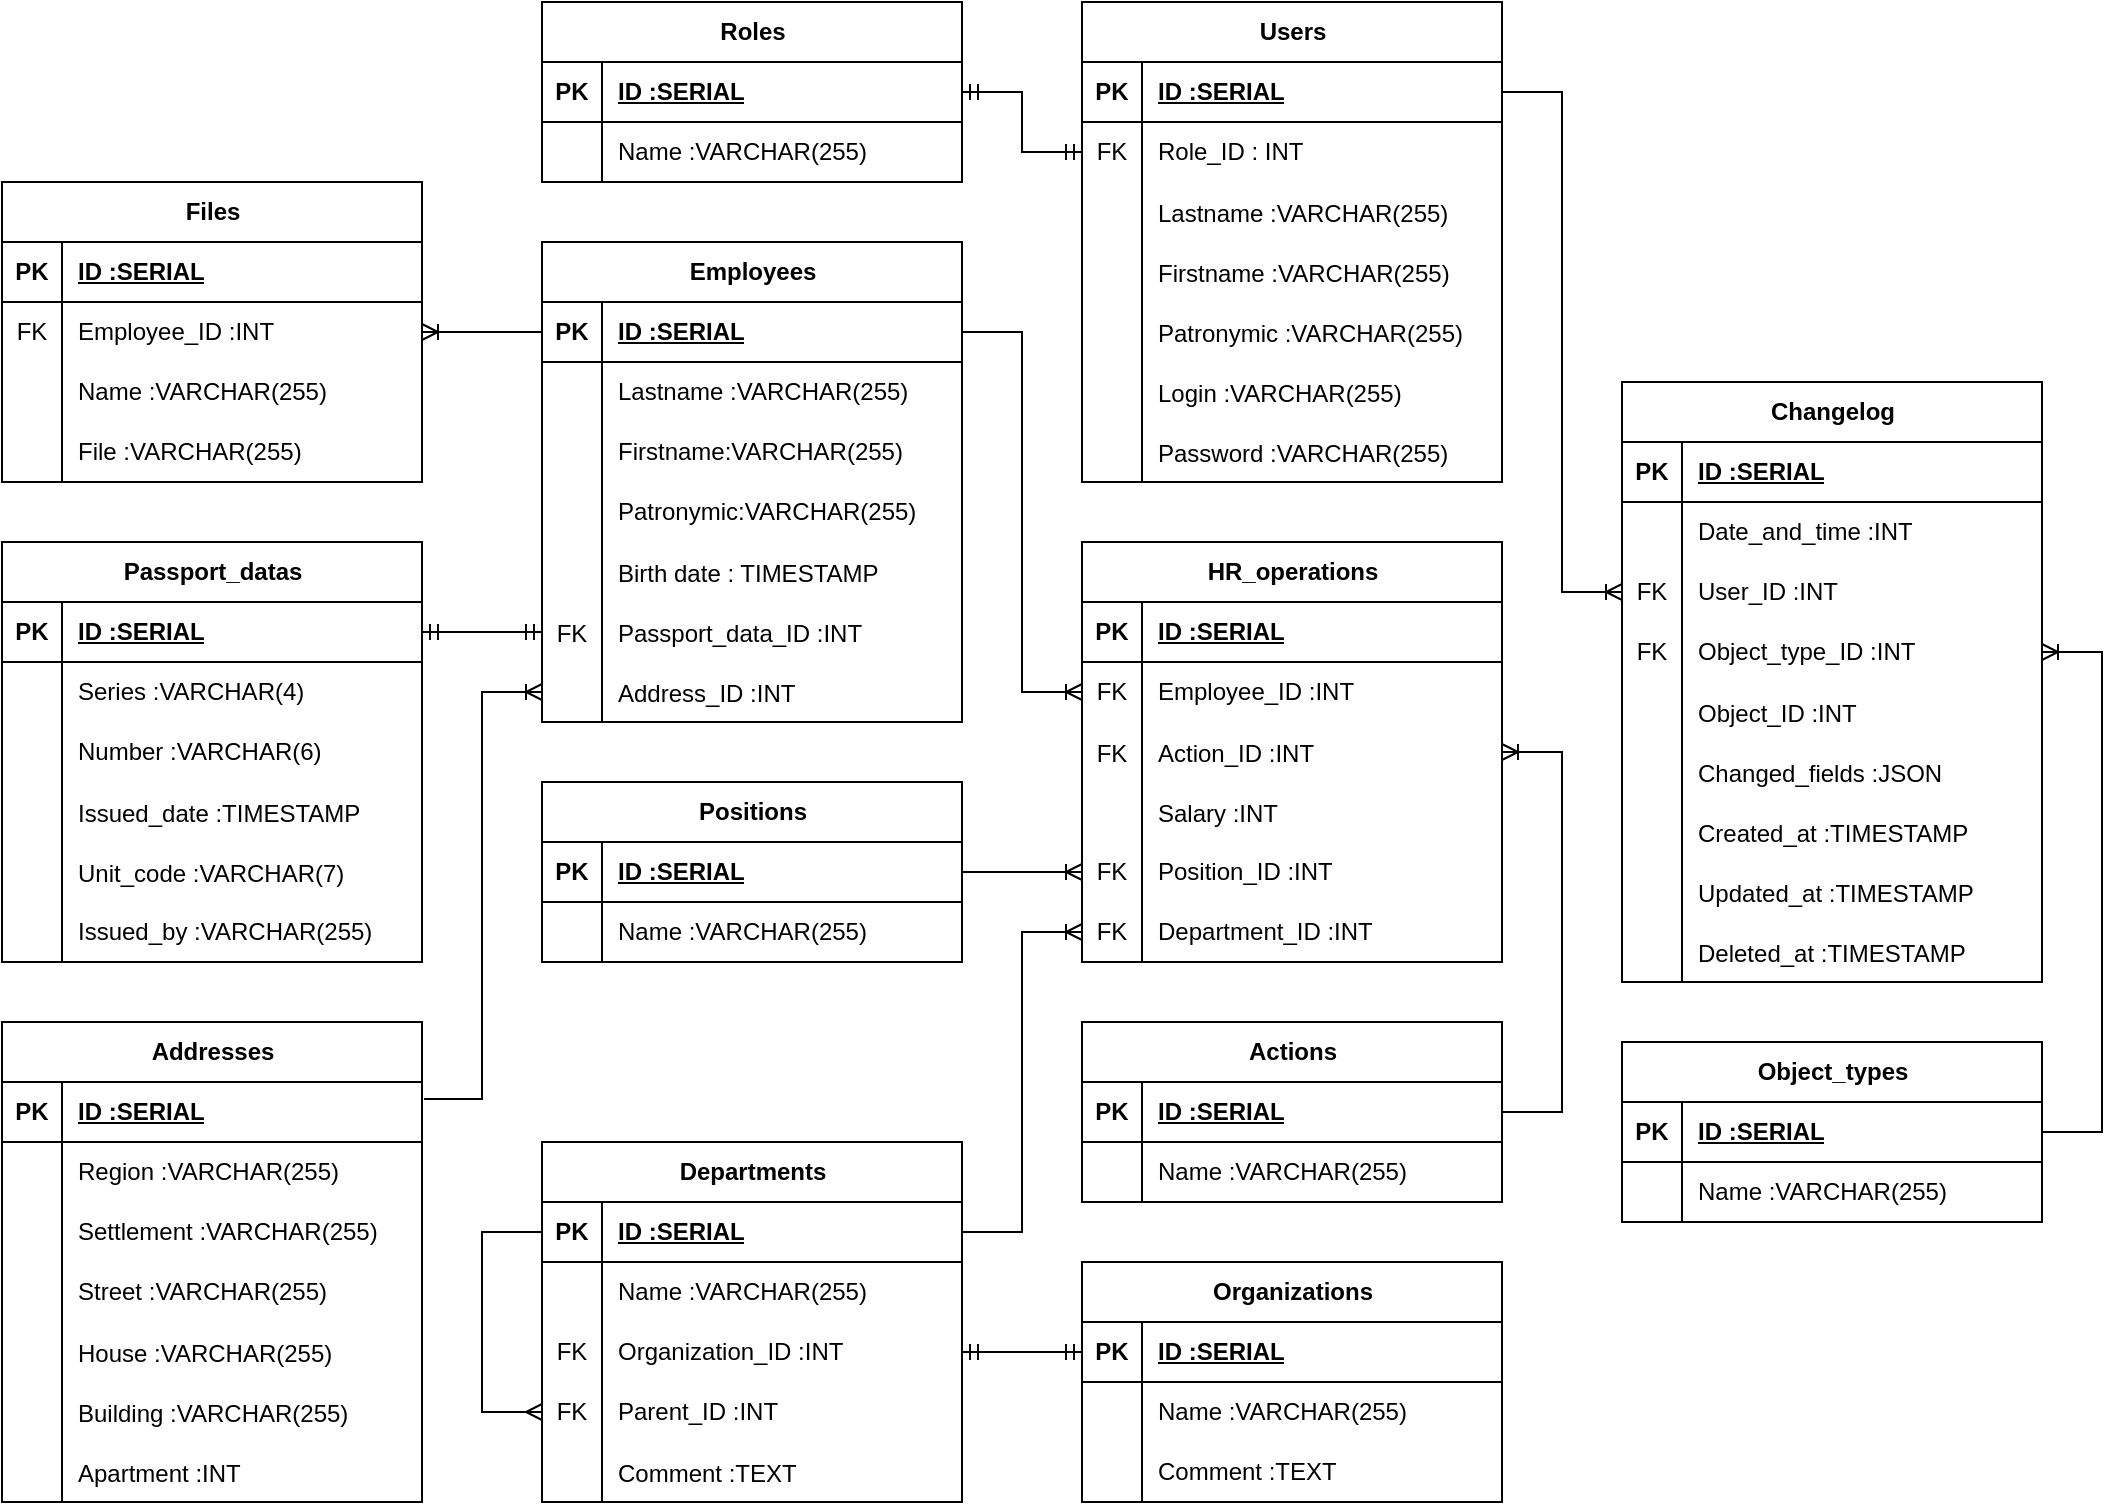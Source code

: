 <mxfile version="26.1.3" pages="2">
  <diagram name="Страница — 1" id="4HawdVD9sJXXMq9_yK7I">
    <mxGraphModel dx="2049" dy="1872" grid="1" gridSize="10" guides="1" tooltips="1" connect="1" arrows="1" fold="1" page="1" pageScale="1" pageWidth="827" pageHeight="1169" math="0" shadow="0">
      <root>
        <mxCell id="0" />
        <mxCell id="1" parent="0" />
        <mxCell id="-sXh3eQSrEAEAObcU-rM-1" value="Departments" style="shape=table;startSize=30;container=1;collapsible=1;childLayout=tableLayout;fixedRows=1;rowLines=0;fontStyle=1;align=center;resizeLast=1;html=1;" parent="1" vertex="1">
          <mxGeometry x="250" y="520" width="210" height="180" as="geometry" />
        </mxCell>
        <mxCell id="-sXh3eQSrEAEAObcU-rM-2" value="" style="shape=tableRow;horizontal=0;startSize=0;swimlaneHead=0;swimlaneBody=0;fillColor=none;collapsible=0;dropTarget=0;points=[[0,0.5],[1,0.5]];portConstraint=eastwest;top=0;left=0;right=0;bottom=1;" parent="-sXh3eQSrEAEAObcU-rM-1" vertex="1">
          <mxGeometry y="30" width="210" height="30" as="geometry" />
        </mxCell>
        <mxCell id="-sXh3eQSrEAEAObcU-rM-3" value="PK" style="shape=partialRectangle;connectable=0;fillColor=none;top=0;left=0;bottom=0;right=0;fontStyle=1;overflow=hidden;whiteSpace=wrap;html=1;" parent="-sXh3eQSrEAEAObcU-rM-2" vertex="1">
          <mxGeometry width="30" height="30" as="geometry">
            <mxRectangle width="30" height="30" as="alternateBounds" />
          </mxGeometry>
        </mxCell>
        <mxCell id="-sXh3eQSrEAEAObcU-rM-4" value="ID :SERIAL" style="shape=partialRectangle;connectable=0;fillColor=none;top=0;left=0;bottom=0;right=0;align=left;spacingLeft=6;fontStyle=5;overflow=hidden;whiteSpace=wrap;html=1;" parent="-sXh3eQSrEAEAObcU-rM-2" vertex="1">
          <mxGeometry x="30" width="180" height="30" as="geometry">
            <mxRectangle width="180" height="30" as="alternateBounds" />
          </mxGeometry>
        </mxCell>
        <mxCell id="-sXh3eQSrEAEAObcU-rM-8" value="" style="shape=tableRow;horizontal=0;startSize=0;swimlaneHead=0;swimlaneBody=0;fillColor=none;collapsible=0;dropTarget=0;points=[[0,0.5],[1,0.5]];portConstraint=eastwest;top=0;left=0;right=0;bottom=0;" parent="-sXh3eQSrEAEAObcU-rM-1" vertex="1">
          <mxGeometry y="60" width="210" height="30" as="geometry" />
        </mxCell>
        <mxCell id="-sXh3eQSrEAEAObcU-rM-9" value="" style="shape=partialRectangle;connectable=0;fillColor=none;top=0;left=0;bottom=0;right=0;editable=1;overflow=hidden;whiteSpace=wrap;html=1;" parent="-sXh3eQSrEAEAObcU-rM-8" vertex="1">
          <mxGeometry width="30" height="30" as="geometry">
            <mxRectangle width="30" height="30" as="alternateBounds" />
          </mxGeometry>
        </mxCell>
        <mxCell id="-sXh3eQSrEAEAObcU-rM-10" value="Name&amp;nbsp;&lt;span style=&quot;text-wrap-mode: nowrap;&quot;&gt;:VARCHAR(255)&lt;/span&gt;" style="shape=partialRectangle;connectable=0;fillColor=none;top=0;left=0;bottom=0;right=0;align=left;spacingLeft=6;overflow=hidden;whiteSpace=wrap;html=1;" parent="-sXh3eQSrEAEAObcU-rM-8" vertex="1">
          <mxGeometry x="30" width="180" height="30" as="geometry">
            <mxRectangle width="180" height="30" as="alternateBounds" />
          </mxGeometry>
        </mxCell>
        <mxCell id="-sXh3eQSrEAEAObcU-rM-5" value="" style="shape=tableRow;horizontal=0;startSize=0;swimlaneHead=0;swimlaneBody=0;fillColor=none;collapsible=0;dropTarget=0;points=[[0,0.5],[1,0.5]];portConstraint=eastwest;top=0;left=0;right=0;bottom=0;" parent="-sXh3eQSrEAEAObcU-rM-1" vertex="1">
          <mxGeometry y="90" width="210" height="30" as="geometry" />
        </mxCell>
        <mxCell id="-sXh3eQSrEAEAObcU-rM-6" value="FK" style="shape=partialRectangle;connectable=0;fillColor=none;top=0;left=0;bottom=0;right=0;editable=1;overflow=hidden;whiteSpace=wrap;html=1;" parent="-sXh3eQSrEAEAObcU-rM-5" vertex="1">
          <mxGeometry width="30" height="30" as="geometry">
            <mxRectangle width="30" height="30" as="alternateBounds" />
          </mxGeometry>
        </mxCell>
        <mxCell id="-sXh3eQSrEAEAObcU-rM-7" value="Organization_ID :INT" style="shape=partialRectangle;connectable=0;fillColor=none;top=0;left=0;bottom=0;right=0;align=left;spacingLeft=6;overflow=hidden;whiteSpace=wrap;html=1;" parent="-sXh3eQSrEAEAObcU-rM-5" vertex="1">
          <mxGeometry x="30" width="180" height="30" as="geometry">
            <mxRectangle width="180" height="30" as="alternateBounds" />
          </mxGeometry>
        </mxCell>
        <mxCell id="-sXh3eQSrEAEAObcU-rM-11" value="" style="shape=tableRow;horizontal=0;startSize=0;swimlaneHead=0;swimlaneBody=0;fillColor=none;collapsible=0;dropTarget=0;points=[[0,0.5],[1,0.5]];portConstraint=eastwest;top=0;left=0;right=0;bottom=0;" parent="-sXh3eQSrEAEAObcU-rM-1" vertex="1">
          <mxGeometry y="120" width="210" height="30" as="geometry" />
        </mxCell>
        <mxCell id="-sXh3eQSrEAEAObcU-rM-12" value="FK" style="shape=partialRectangle;connectable=0;fillColor=none;top=0;left=0;bottom=0;right=0;editable=1;overflow=hidden;whiteSpace=wrap;html=1;" parent="-sXh3eQSrEAEAObcU-rM-11" vertex="1">
          <mxGeometry width="30" height="30" as="geometry">
            <mxRectangle width="30" height="30" as="alternateBounds" />
          </mxGeometry>
        </mxCell>
        <mxCell id="-sXh3eQSrEAEAObcU-rM-13" value="Parent_ID :INT" style="shape=partialRectangle;connectable=0;fillColor=none;top=0;left=0;bottom=0;right=0;align=left;spacingLeft=6;overflow=hidden;whiteSpace=wrap;html=1;" parent="-sXh3eQSrEAEAObcU-rM-11" vertex="1">
          <mxGeometry x="30" width="180" height="30" as="geometry">
            <mxRectangle width="180" height="30" as="alternateBounds" />
          </mxGeometry>
        </mxCell>
        <mxCell id="-sXh3eQSrEAEAObcU-rM-92" value="" style="shape=tableRow;horizontal=0;startSize=0;swimlaneHead=0;swimlaneBody=0;fillColor=none;collapsible=0;dropTarget=0;points=[[0,0.5],[1,0.5]];portConstraint=eastwest;top=0;left=0;right=0;bottom=0;" parent="-sXh3eQSrEAEAObcU-rM-1" vertex="1">
          <mxGeometry y="150" width="210" height="30" as="geometry" />
        </mxCell>
        <mxCell id="-sXh3eQSrEAEAObcU-rM-93" value="" style="shape=partialRectangle;connectable=0;fillColor=none;top=0;left=0;bottom=0;right=0;editable=1;overflow=hidden;" parent="-sXh3eQSrEAEAObcU-rM-92" vertex="1">
          <mxGeometry width="30" height="30" as="geometry">
            <mxRectangle width="30" height="30" as="alternateBounds" />
          </mxGeometry>
        </mxCell>
        <mxCell id="-sXh3eQSrEAEAObcU-rM-94" value="Comment :TEXT" style="shape=partialRectangle;connectable=0;fillColor=none;top=0;left=0;bottom=0;right=0;align=left;spacingLeft=6;overflow=hidden;" parent="-sXh3eQSrEAEAObcU-rM-92" vertex="1">
          <mxGeometry x="30" width="180" height="30" as="geometry">
            <mxRectangle width="180" height="30" as="alternateBounds" />
          </mxGeometry>
        </mxCell>
        <mxCell id="nbO_iCVcLIe1rDuHJstD-14" value="" style="edgeStyle=orthogonalEdgeStyle;fontSize=12;html=1;endArrow=ERmany;rounded=0;exitX=0;exitY=0.5;exitDx=0;exitDy=0;entryX=0;entryY=0.5;entryDx=0;entryDy=0;" parent="-sXh3eQSrEAEAObcU-rM-1" source="-sXh3eQSrEAEAObcU-rM-2" target="-sXh3eQSrEAEAObcU-rM-11" edge="1">
          <mxGeometry width="100" height="100" relative="1" as="geometry">
            <mxPoint x="-20" y="160" as="sourcePoint" />
            <mxPoint x="-20" y="150" as="targetPoint" />
            <Array as="points">
              <mxPoint x="-30" y="45" />
              <mxPoint x="-30" y="135" />
            </Array>
          </mxGeometry>
        </mxCell>
        <mxCell id="-sXh3eQSrEAEAObcU-rM-14" value="&lt;span style=&quot;white-space: pre-wrap;&quot; data-src-align=&quot;0:11&quot; class=&quot;EzKURWReUAB5oZgtQNkl&quot;&gt;Organizations&lt;/span&gt;" style="shape=table;startSize=30;container=1;collapsible=1;childLayout=tableLayout;fixedRows=1;rowLines=0;fontStyle=1;align=center;resizeLast=1;html=1;" parent="1" vertex="1">
          <mxGeometry x="520" y="580" width="210" height="120" as="geometry" />
        </mxCell>
        <mxCell id="-sXh3eQSrEAEAObcU-rM-15" value="" style="shape=tableRow;horizontal=0;startSize=0;swimlaneHead=0;swimlaneBody=0;fillColor=none;collapsible=0;dropTarget=0;points=[[0,0.5],[1,0.5]];portConstraint=eastwest;top=0;left=0;right=0;bottom=1;" parent="-sXh3eQSrEAEAObcU-rM-14" vertex="1">
          <mxGeometry y="30" width="210" height="30" as="geometry" />
        </mxCell>
        <mxCell id="-sXh3eQSrEAEAObcU-rM-16" value="PK" style="shape=partialRectangle;connectable=0;fillColor=none;top=0;left=0;bottom=0;right=0;fontStyle=1;overflow=hidden;whiteSpace=wrap;html=1;" parent="-sXh3eQSrEAEAObcU-rM-15" vertex="1">
          <mxGeometry width="30" height="30" as="geometry">
            <mxRectangle width="30" height="30" as="alternateBounds" />
          </mxGeometry>
        </mxCell>
        <mxCell id="-sXh3eQSrEAEAObcU-rM-17" value="ID :SERIAL" style="shape=partialRectangle;connectable=0;fillColor=none;top=0;left=0;bottom=0;right=0;align=left;spacingLeft=6;fontStyle=5;overflow=hidden;whiteSpace=wrap;html=1;" parent="-sXh3eQSrEAEAObcU-rM-15" vertex="1">
          <mxGeometry x="30" width="180" height="30" as="geometry">
            <mxRectangle width="180" height="30" as="alternateBounds" />
          </mxGeometry>
        </mxCell>
        <mxCell id="-sXh3eQSrEAEAObcU-rM-18" value="" style="shape=tableRow;horizontal=0;startSize=0;swimlaneHead=0;swimlaneBody=0;fillColor=none;collapsible=0;dropTarget=0;points=[[0,0.5],[1,0.5]];portConstraint=eastwest;top=0;left=0;right=0;bottom=0;" parent="-sXh3eQSrEAEAObcU-rM-14" vertex="1">
          <mxGeometry y="60" width="210" height="30" as="geometry" />
        </mxCell>
        <mxCell id="-sXh3eQSrEAEAObcU-rM-19" value="" style="shape=partialRectangle;connectable=0;fillColor=none;top=0;left=0;bottom=0;right=0;editable=1;overflow=hidden;whiteSpace=wrap;html=1;" parent="-sXh3eQSrEAEAObcU-rM-18" vertex="1">
          <mxGeometry width="30" height="30" as="geometry">
            <mxRectangle width="30" height="30" as="alternateBounds" />
          </mxGeometry>
        </mxCell>
        <mxCell id="-sXh3eQSrEAEAObcU-rM-20" value="Name&amp;nbsp;&lt;span style=&quot;text-wrap-mode: nowrap;&quot;&gt;:VARCHAR(255)&lt;/span&gt;" style="shape=partialRectangle;connectable=0;fillColor=none;top=0;left=0;bottom=0;right=0;align=left;spacingLeft=6;overflow=hidden;whiteSpace=wrap;html=1;" parent="-sXh3eQSrEAEAObcU-rM-18" vertex="1">
          <mxGeometry x="30" width="180" height="30" as="geometry">
            <mxRectangle width="180" height="30" as="alternateBounds" />
          </mxGeometry>
        </mxCell>
        <mxCell id="-sXh3eQSrEAEAObcU-rM-21" value="" style="shape=tableRow;horizontal=0;startSize=0;swimlaneHead=0;swimlaneBody=0;fillColor=none;collapsible=0;dropTarget=0;points=[[0,0.5],[1,0.5]];portConstraint=eastwest;top=0;left=0;right=0;bottom=0;" parent="-sXh3eQSrEAEAObcU-rM-14" vertex="1">
          <mxGeometry y="90" width="210" height="30" as="geometry" />
        </mxCell>
        <mxCell id="-sXh3eQSrEAEAObcU-rM-22" value="" style="shape=partialRectangle;connectable=0;fillColor=none;top=0;left=0;bottom=0;right=0;editable=1;overflow=hidden;whiteSpace=wrap;html=1;" parent="-sXh3eQSrEAEAObcU-rM-21" vertex="1">
          <mxGeometry width="30" height="30" as="geometry">
            <mxRectangle width="30" height="30" as="alternateBounds" />
          </mxGeometry>
        </mxCell>
        <mxCell id="-sXh3eQSrEAEAObcU-rM-23" value="Comment :TEXT" style="shape=partialRectangle;connectable=0;fillColor=none;top=0;left=0;bottom=0;right=0;align=left;spacingLeft=6;overflow=hidden;whiteSpace=wrap;html=1;" parent="-sXh3eQSrEAEAObcU-rM-21" vertex="1">
          <mxGeometry x="30" width="180" height="30" as="geometry">
            <mxRectangle width="180" height="30" as="alternateBounds" />
          </mxGeometry>
        </mxCell>
        <mxCell id="-sXh3eQSrEAEAObcU-rM-27" value="Positions" style="shape=table;startSize=30;container=1;collapsible=1;childLayout=tableLayout;fixedRows=1;rowLines=0;fontStyle=1;align=center;resizeLast=1;html=1;" parent="1" vertex="1">
          <mxGeometry x="250" y="340" width="210" height="90" as="geometry" />
        </mxCell>
        <mxCell id="-sXh3eQSrEAEAObcU-rM-28" value="" style="shape=tableRow;horizontal=0;startSize=0;swimlaneHead=0;swimlaneBody=0;fillColor=none;collapsible=0;dropTarget=0;points=[[0,0.5],[1,0.5]];portConstraint=eastwest;top=0;left=0;right=0;bottom=1;" parent="-sXh3eQSrEAEAObcU-rM-27" vertex="1">
          <mxGeometry y="30" width="210" height="30" as="geometry" />
        </mxCell>
        <mxCell id="-sXh3eQSrEAEAObcU-rM-29" value="PK" style="shape=partialRectangle;connectable=0;fillColor=none;top=0;left=0;bottom=0;right=0;fontStyle=1;overflow=hidden;whiteSpace=wrap;html=1;" parent="-sXh3eQSrEAEAObcU-rM-28" vertex="1">
          <mxGeometry width="30" height="30" as="geometry">
            <mxRectangle width="30" height="30" as="alternateBounds" />
          </mxGeometry>
        </mxCell>
        <mxCell id="-sXh3eQSrEAEAObcU-rM-30" value="ID :SERIAL" style="shape=partialRectangle;connectable=0;fillColor=none;top=0;left=0;bottom=0;right=0;align=left;spacingLeft=6;fontStyle=5;overflow=hidden;whiteSpace=wrap;html=1;" parent="-sXh3eQSrEAEAObcU-rM-28" vertex="1">
          <mxGeometry x="30" width="180" height="30" as="geometry">
            <mxRectangle width="180" height="30" as="alternateBounds" />
          </mxGeometry>
        </mxCell>
        <mxCell id="-sXh3eQSrEAEAObcU-rM-31" value="" style="shape=tableRow;horizontal=0;startSize=0;swimlaneHead=0;swimlaneBody=0;fillColor=none;collapsible=0;dropTarget=0;points=[[0,0.5],[1,0.5]];portConstraint=eastwest;top=0;left=0;right=0;bottom=0;" parent="-sXh3eQSrEAEAObcU-rM-27" vertex="1">
          <mxGeometry y="60" width="210" height="30" as="geometry" />
        </mxCell>
        <mxCell id="-sXh3eQSrEAEAObcU-rM-32" value="" style="shape=partialRectangle;connectable=0;fillColor=none;top=0;left=0;bottom=0;right=0;editable=1;overflow=hidden;whiteSpace=wrap;html=1;" parent="-sXh3eQSrEAEAObcU-rM-31" vertex="1">
          <mxGeometry width="30" height="30" as="geometry">
            <mxRectangle width="30" height="30" as="alternateBounds" />
          </mxGeometry>
        </mxCell>
        <mxCell id="-sXh3eQSrEAEAObcU-rM-33" value="Name&amp;nbsp;&lt;span style=&quot;text-wrap-mode: nowrap;&quot;&gt;:VARCHAR(255)&lt;/span&gt;" style="shape=partialRectangle;connectable=0;fillColor=none;top=0;left=0;bottom=0;right=0;align=left;spacingLeft=6;overflow=hidden;whiteSpace=wrap;html=1;" parent="-sXh3eQSrEAEAObcU-rM-31" vertex="1">
          <mxGeometry x="30" width="180" height="30" as="geometry">
            <mxRectangle width="180" height="30" as="alternateBounds" />
          </mxGeometry>
        </mxCell>
        <mxCell id="-sXh3eQSrEAEAObcU-rM-40" value="Employees" style="shape=table;startSize=30;container=1;collapsible=1;childLayout=tableLayout;fixedRows=1;rowLines=0;fontStyle=1;align=center;resizeLast=1;html=1;" parent="1" vertex="1">
          <mxGeometry x="250" y="70" width="210" height="240" as="geometry" />
        </mxCell>
        <mxCell id="-sXh3eQSrEAEAObcU-rM-41" value="" style="shape=tableRow;horizontal=0;startSize=0;swimlaneHead=0;swimlaneBody=0;fillColor=none;collapsible=0;dropTarget=0;points=[[0,0.5],[1,0.5]];portConstraint=eastwest;top=0;left=0;right=0;bottom=1;" parent="-sXh3eQSrEAEAObcU-rM-40" vertex="1">
          <mxGeometry y="30" width="210" height="30" as="geometry" />
        </mxCell>
        <mxCell id="-sXh3eQSrEAEAObcU-rM-42" value="PK" style="shape=partialRectangle;connectable=0;fillColor=none;top=0;left=0;bottom=0;right=0;fontStyle=1;overflow=hidden;whiteSpace=wrap;html=1;" parent="-sXh3eQSrEAEAObcU-rM-41" vertex="1">
          <mxGeometry width="30" height="30" as="geometry">
            <mxRectangle width="30" height="30" as="alternateBounds" />
          </mxGeometry>
        </mxCell>
        <mxCell id="-sXh3eQSrEAEAObcU-rM-43" value="ID :SERIAL" style="shape=partialRectangle;connectable=0;fillColor=none;top=0;left=0;bottom=0;right=0;align=left;spacingLeft=6;fontStyle=5;overflow=hidden;whiteSpace=wrap;html=1;" parent="-sXh3eQSrEAEAObcU-rM-41" vertex="1">
          <mxGeometry x="30" width="180" height="30" as="geometry">
            <mxRectangle width="180" height="30" as="alternateBounds" />
          </mxGeometry>
        </mxCell>
        <mxCell id="-sXh3eQSrEAEAObcU-rM-44" value="" style="shape=tableRow;horizontal=0;startSize=0;swimlaneHead=0;swimlaneBody=0;fillColor=none;collapsible=0;dropTarget=0;points=[[0,0.5],[1,0.5]];portConstraint=eastwest;top=0;left=0;right=0;bottom=0;" parent="-sXh3eQSrEAEAObcU-rM-40" vertex="1">
          <mxGeometry y="60" width="210" height="30" as="geometry" />
        </mxCell>
        <mxCell id="-sXh3eQSrEAEAObcU-rM-45" value="" style="shape=partialRectangle;connectable=0;fillColor=none;top=0;left=0;bottom=0;right=0;editable=1;overflow=hidden;whiteSpace=wrap;html=1;" parent="-sXh3eQSrEAEAObcU-rM-44" vertex="1">
          <mxGeometry width="30" height="30" as="geometry">
            <mxRectangle width="30" height="30" as="alternateBounds" />
          </mxGeometry>
        </mxCell>
        <mxCell id="-sXh3eQSrEAEAObcU-rM-46" value="Lastname&amp;nbsp;&lt;span style=&quot;text-wrap-mode: nowrap;&quot;&gt;:VARCHAR(255)&lt;/span&gt;" style="shape=partialRectangle;connectable=0;fillColor=none;top=0;left=0;bottom=0;right=0;align=left;spacingLeft=6;overflow=hidden;whiteSpace=wrap;html=1;" parent="-sXh3eQSrEAEAObcU-rM-44" vertex="1">
          <mxGeometry x="30" width="180" height="30" as="geometry">
            <mxRectangle width="180" height="30" as="alternateBounds" />
          </mxGeometry>
        </mxCell>
        <mxCell id="-sXh3eQSrEAEAObcU-rM-47" value="" style="shape=tableRow;horizontal=0;startSize=0;swimlaneHead=0;swimlaneBody=0;fillColor=none;collapsible=0;dropTarget=0;points=[[0,0.5],[1,0.5]];portConstraint=eastwest;top=0;left=0;right=0;bottom=0;" parent="-sXh3eQSrEAEAObcU-rM-40" vertex="1">
          <mxGeometry y="90" width="210" height="30" as="geometry" />
        </mxCell>
        <mxCell id="-sXh3eQSrEAEAObcU-rM-48" value="" style="shape=partialRectangle;connectable=0;fillColor=none;top=0;left=0;bottom=0;right=0;editable=1;overflow=hidden;whiteSpace=wrap;html=1;" parent="-sXh3eQSrEAEAObcU-rM-47" vertex="1">
          <mxGeometry width="30" height="30" as="geometry">
            <mxRectangle width="30" height="30" as="alternateBounds" />
          </mxGeometry>
        </mxCell>
        <mxCell id="-sXh3eQSrEAEAObcU-rM-49" value="Firstname&lt;span style=&quot;text-wrap-mode: nowrap;&quot;&gt;:VARCHAR(255)&lt;/span&gt;" style="shape=partialRectangle;connectable=0;fillColor=none;top=0;left=0;bottom=0;right=0;align=left;spacingLeft=6;overflow=hidden;whiteSpace=wrap;html=1;" parent="-sXh3eQSrEAEAObcU-rM-47" vertex="1">
          <mxGeometry x="30" width="180" height="30" as="geometry">
            <mxRectangle width="180" height="30" as="alternateBounds" />
          </mxGeometry>
        </mxCell>
        <mxCell id="-sXh3eQSrEAEAObcU-rM-50" value="" style="shape=tableRow;horizontal=0;startSize=0;swimlaneHead=0;swimlaneBody=0;fillColor=none;collapsible=0;dropTarget=0;points=[[0,0.5],[1,0.5]];portConstraint=eastwest;top=0;left=0;right=0;bottom=0;" parent="-sXh3eQSrEAEAObcU-rM-40" vertex="1">
          <mxGeometry y="120" width="210" height="30" as="geometry" />
        </mxCell>
        <mxCell id="-sXh3eQSrEAEAObcU-rM-51" value="" style="shape=partialRectangle;connectable=0;fillColor=none;top=0;left=0;bottom=0;right=0;editable=1;overflow=hidden;whiteSpace=wrap;html=1;" parent="-sXh3eQSrEAEAObcU-rM-50" vertex="1">
          <mxGeometry width="30" height="30" as="geometry">
            <mxRectangle width="30" height="30" as="alternateBounds" />
          </mxGeometry>
        </mxCell>
        <mxCell id="-sXh3eQSrEAEAObcU-rM-52" value="&lt;span style=&quot;white-space-collapse: preserve;&quot; data-src-align=&quot;12:8&quot; class=&quot;EzKURWReUAB5oZgtQNkl&quot;&gt;Patronymic&lt;/span&gt;&lt;span style=&quot;text-wrap-mode: nowrap;&quot;&gt;:VARCHAR(255)&lt;/span&gt;" style="shape=partialRectangle;connectable=0;fillColor=none;top=0;left=0;bottom=0;right=0;align=left;spacingLeft=6;overflow=hidden;whiteSpace=wrap;html=1;" parent="-sXh3eQSrEAEAObcU-rM-50" vertex="1">
          <mxGeometry x="30" width="180" height="30" as="geometry">
            <mxRectangle width="180" height="30" as="alternateBounds" />
          </mxGeometry>
        </mxCell>
        <mxCell id="-sXh3eQSrEAEAObcU-rM-95" value="" style="shape=tableRow;horizontal=0;startSize=0;swimlaneHead=0;swimlaneBody=0;fillColor=none;collapsible=0;dropTarget=0;points=[[0,0.5],[1,0.5]];portConstraint=eastwest;top=0;left=0;right=0;bottom=0;" parent="-sXh3eQSrEAEAObcU-rM-40" vertex="1">
          <mxGeometry y="150" width="210" height="30" as="geometry" />
        </mxCell>
        <mxCell id="-sXh3eQSrEAEAObcU-rM-96" value="" style="shape=partialRectangle;connectable=0;fillColor=none;top=0;left=0;bottom=0;right=0;editable=1;overflow=hidden;" parent="-sXh3eQSrEAEAObcU-rM-95" vertex="1">
          <mxGeometry width="30" height="30" as="geometry">
            <mxRectangle width="30" height="30" as="alternateBounds" />
          </mxGeometry>
        </mxCell>
        <mxCell id="-sXh3eQSrEAEAObcU-rM-97" value="Birth date : TIMESTAMP" style="shape=partialRectangle;connectable=0;fillColor=none;top=0;left=0;bottom=0;right=0;align=left;spacingLeft=6;overflow=hidden;" parent="-sXh3eQSrEAEAObcU-rM-95" vertex="1">
          <mxGeometry x="30" width="180" height="30" as="geometry">
            <mxRectangle width="180" height="30" as="alternateBounds" />
          </mxGeometry>
        </mxCell>
        <mxCell id="-sXh3eQSrEAEAObcU-rM-101" value="" style="shape=tableRow;horizontal=0;startSize=0;swimlaneHead=0;swimlaneBody=0;fillColor=none;collapsible=0;dropTarget=0;points=[[0,0.5],[1,0.5]];portConstraint=eastwest;top=0;left=0;right=0;bottom=0;" parent="-sXh3eQSrEAEAObcU-rM-40" vertex="1">
          <mxGeometry y="180" width="210" height="30" as="geometry" />
        </mxCell>
        <mxCell id="-sXh3eQSrEAEAObcU-rM-102" value="FK" style="shape=partialRectangle;connectable=0;fillColor=none;top=0;left=0;bottom=0;right=0;editable=1;overflow=hidden;" parent="-sXh3eQSrEAEAObcU-rM-101" vertex="1">
          <mxGeometry width="30" height="30" as="geometry">
            <mxRectangle width="30" height="30" as="alternateBounds" />
          </mxGeometry>
        </mxCell>
        <mxCell id="-sXh3eQSrEAEAObcU-rM-103" value="Passport_data_ID :INT" style="shape=partialRectangle;connectable=0;fillColor=none;top=0;left=0;bottom=0;right=0;align=left;spacingLeft=6;overflow=hidden;" parent="-sXh3eQSrEAEAObcU-rM-101" vertex="1">
          <mxGeometry x="30" width="180" height="30" as="geometry">
            <mxRectangle width="180" height="30" as="alternateBounds" />
          </mxGeometry>
        </mxCell>
        <mxCell id="-sXh3eQSrEAEAObcU-rM-105" value="" style="shape=tableRow;horizontal=0;startSize=0;swimlaneHead=0;swimlaneBody=0;fillColor=none;collapsible=0;dropTarget=0;points=[[0,0.5],[1,0.5]];portConstraint=eastwest;top=0;left=0;right=0;bottom=0;" parent="-sXh3eQSrEAEAObcU-rM-40" vertex="1">
          <mxGeometry y="210" width="210" height="30" as="geometry" />
        </mxCell>
        <mxCell id="-sXh3eQSrEAEAObcU-rM-106" value="" style="shape=partialRectangle;connectable=0;fillColor=none;top=0;left=0;bottom=0;right=0;editable=1;overflow=hidden;" parent="-sXh3eQSrEAEAObcU-rM-105" vertex="1">
          <mxGeometry width="30" height="30" as="geometry">
            <mxRectangle width="30" height="30" as="alternateBounds" />
          </mxGeometry>
        </mxCell>
        <mxCell id="-sXh3eQSrEAEAObcU-rM-107" value="Address_ID :INT" style="shape=partialRectangle;connectable=0;fillColor=none;top=0;left=0;bottom=0;right=0;align=left;spacingLeft=6;overflow=hidden;" parent="-sXh3eQSrEAEAObcU-rM-105" vertex="1">
          <mxGeometry x="30" width="180" height="30" as="geometry">
            <mxRectangle width="180" height="30" as="alternateBounds" />
          </mxGeometry>
        </mxCell>
        <mxCell id="-sXh3eQSrEAEAObcU-rM-53" value="Files" style="shape=table;startSize=30;container=1;collapsible=1;childLayout=tableLayout;fixedRows=1;rowLines=0;fontStyle=1;align=center;resizeLast=1;html=1;" parent="1" vertex="1">
          <mxGeometry x="-20" y="40" width="210" height="150" as="geometry" />
        </mxCell>
        <mxCell id="-sXh3eQSrEAEAObcU-rM-54" value="" style="shape=tableRow;horizontal=0;startSize=0;swimlaneHead=0;swimlaneBody=0;fillColor=none;collapsible=0;dropTarget=0;points=[[0,0.5],[1,0.5]];portConstraint=eastwest;top=0;left=0;right=0;bottom=1;" parent="-sXh3eQSrEAEAObcU-rM-53" vertex="1">
          <mxGeometry y="30" width="210" height="30" as="geometry" />
        </mxCell>
        <mxCell id="-sXh3eQSrEAEAObcU-rM-55" value="PK" style="shape=partialRectangle;connectable=0;fillColor=none;top=0;left=0;bottom=0;right=0;fontStyle=1;overflow=hidden;whiteSpace=wrap;html=1;" parent="-sXh3eQSrEAEAObcU-rM-54" vertex="1">
          <mxGeometry width="30" height="30" as="geometry">
            <mxRectangle width="30" height="30" as="alternateBounds" />
          </mxGeometry>
        </mxCell>
        <mxCell id="-sXh3eQSrEAEAObcU-rM-56" value="ID :SERIAL" style="shape=partialRectangle;connectable=0;fillColor=none;top=0;left=0;bottom=0;right=0;align=left;spacingLeft=6;fontStyle=5;overflow=hidden;whiteSpace=wrap;html=1;" parent="-sXh3eQSrEAEAObcU-rM-54" vertex="1">
          <mxGeometry x="30" width="180" height="30" as="geometry">
            <mxRectangle width="180" height="30" as="alternateBounds" />
          </mxGeometry>
        </mxCell>
        <mxCell id="nbO_iCVcLIe1rDuHJstD-32" value="" style="shape=tableRow;horizontal=0;startSize=0;swimlaneHead=0;swimlaneBody=0;fillColor=none;collapsible=0;dropTarget=0;points=[[0,0.5],[1,0.5]];portConstraint=eastwest;top=0;left=0;right=0;bottom=0;" parent="-sXh3eQSrEAEAObcU-rM-53" vertex="1">
          <mxGeometry y="60" width="210" height="30" as="geometry" />
        </mxCell>
        <mxCell id="nbO_iCVcLIe1rDuHJstD-33" value="FK" style="shape=partialRectangle;connectable=0;fillColor=none;top=0;left=0;bottom=0;right=0;fontStyle=0;overflow=hidden;whiteSpace=wrap;html=1;" parent="nbO_iCVcLIe1rDuHJstD-32" vertex="1">
          <mxGeometry width="30" height="30" as="geometry">
            <mxRectangle width="30" height="30" as="alternateBounds" />
          </mxGeometry>
        </mxCell>
        <mxCell id="nbO_iCVcLIe1rDuHJstD-34" value="Employee_ID :INT" style="shape=partialRectangle;connectable=0;fillColor=none;top=0;left=0;bottom=0;right=0;align=left;spacingLeft=6;fontStyle=0;overflow=hidden;whiteSpace=wrap;html=1;" parent="nbO_iCVcLIe1rDuHJstD-32" vertex="1">
          <mxGeometry x="30" width="180" height="30" as="geometry">
            <mxRectangle width="180" height="30" as="alternateBounds" />
          </mxGeometry>
        </mxCell>
        <mxCell id="-sXh3eQSrEAEAObcU-rM-57" value="" style="shape=tableRow;horizontal=0;startSize=0;swimlaneHead=0;swimlaneBody=0;fillColor=none;collapsible=0;dropTarget=0;points=[[0,0.5],[1,0.5]];portConstraint=eastwest;top=0;left=0;right=0;bottom=0;" parent="-sXh3eQSrEAEAObcU-rM-53" vertex="1">
          <mxGeometry y="90" width="210" height="30" as="geometry" />
        </mxCell>
        <mxCell id="-sXh3eQSrEAEAObcU-rM-58" value="" style="shape=partialRectangle;connectable=0;fillColor=none;top=0;left=0;bottom=0;right=0;editable=1;overflow=hidden;whiteSpace=wrap;html=1;" parent="-sXh3eQSrEAEAObcU-rM-57" vertex="1">
          <mxGeometry width="30" height="30" as="geometry">
            <mxRectangle width="30" height="30" as="alternateBounds" />
          </mxGeometry>
        </mxCell>
        <mxCell id="-sXh3eQSrEAEAObcU-rM-59" value="Name&amp;nbsp;&lt;span style=&quot;text-wrap-mode: nowrap;&quot;&gt;:VARCHAR(255)&lt;/span&gt;" style="shape=partialRectangle;connectable=0;fillColor=none;top=0;left=0;bottom=0;right=0;align=left;spacingLeft=6;overflow=hidden;whiteSpace=wrap;html=1;" parent="-sXh3eQSrEAEAObcU-rM-57" vertex="1">
          <mxGeometry x="30" width="180" height="30" as="geometry">
            <mxRectangle width="180" height="30" as="alternateBounds" />
          </mxGeometry>
        </mxCell>
        <mxCell id="-sXh3eQSrEAEAObcU-rM-60" value="" style="shape=tableRow;horizontal=0;startSize=0;swimlaneHead=0;swimlaneBody=0;fillColor=none;collapsible=0;dropTarget=0;points=[[0,0.5],[1,0.5]];portConstraint=eastwest;top=0;left=0;right=0;bottom=0;" parent="-sXh3eQSrEAEAObcU-rM-53" vertex="1">
          <mxGeometry y="120" width="210" height="30" as="geometry" />
        </mxCell>
        <mxCell id="-sXh3eQSrEAEAObcU-rM-61" value="" style="shape=partialRectangle;connectable=0;fillColor=none;top=0;left=0;bottom=0;right=0;editable=1;overflow=hidden;whiteSpace=wrap;html=1;" parent="-sXh3eQSrEAEAObcU-rM-60" vertex="1">
          <mxGeometry width="30" height="30" as="geometry">
            <mxRectangle width="30" height="30" as="alternateBounds" />
          </mxGeometry>
        </mxCell>
        <mxCell id="-sXh3eQSrEAEAObcU-rM-62" value="File :&lt;span style=&quot;text-wrap-mode: nowrap;&quot;&gt;VARCHAR(255)&lt;/span&gt;" style="shape=partialRectangle;connectable=0;fillColor=none;top=0;left=0;bottom=0;right=0;align=left;spacingLeft=6;overflow=hidden;whiteSpace=wrap;html=1;" parent="-sXh3eQSrEAEAObcU-rM-60" vertex="1">
          <mxGeometry x="30" width="180" height="30" as="geometry">
            <mxRectangle width="180" height="30" as="alternateBounds" />
          </mxGeometry>
        </mxCell>
        <mxCell id="-sXh3eQSrEAEAObcU-rM-66" value="HR_operations" style="shape=table;startSize=30;container=1;collapsible=1;childLayout=tableLayout;fixedRows=1;rowLines=0;fontStyle=1;align=center;resizeLast=1;html=1;" parent="1" vertex="1">
          <mxGeometry x="520" y="220" width="210" height="210" as="geometry" />
        </mxCell>
        <mxCell id="-sXh3eQSrEAEAObcU-rM-67" value="" style="shape=tableRow;horizontal=0;startSize=0;swimlaneHead=0;swimlaneBody=0;fillColor=none;collapsible=0;dropTarget=0;points=[[0,0.5],[1,0.5]];portConstraint=eastwest;top=0;left=0;right=0;bottom=1;" parent="-sXh3eQSrEAEAObcU-rM-66" vertex="1">
          <mxGeometry y="30" width="210" height="30" as="geometry" />
        </mxCell>
        <mxCell id="-sXh3eQSrEAEAObcU-rM-68" value="PK" style="shape=partialRectangle;connectable=0;fillColor=none;top=0;left=0;bottom=0;right=0;fontStyle=1;overflow=hidden;whiteSpace=wrap;html=1;" parent="-sXh3eQSrEAEAObcU-rM-67" vertex="1">
          <mxGeometry width="30" height="30" as="geometry">
            <mxRectangle width="30" height="30" as="alternateBounds" />
          </mxGeometry>
        </mxCell>
        <mxCell id="-sXh3eQSrEAEAObcU-rM-69" value="ID :SERIAL" style="shape=partialRectangle;connectable=0;fillColor=none;top=0;left=0;bottom=0;right=0;align=left;spacingLeft=6;fontStyle=5;overflow=hidden;whiteSpace=wrap;html=1;" parent="-sXh3eQSrEAEAObcU-rM-67" vertex="1">
          <mxGeometry x="30" width="180" height="30" as="geometry">
            <mxRectangle width="180" height="30" as="alternateBounds" />
          </mxGeometry>
        </mxCell>
        <mxCell id="-sXh3eQSrEAEAObcU-rM-70" value="" style="shape=tableRow;horizontal=0;startSize=0;swimlaneHead=0;swimlaneBody=0;fillColor=none;collapsible=0;dropTarget=0;points=[[0,0.5],[1,0.5]];portConstraint=eastwest;top=0;left=0;right=0;bottom=0;" parent="-sXh3eQSrEAEAObcU-rM-66" vertex="1">
          <mxGeometry y="60" width="210" height="30" as="geometry" />
        </mxCell>
        <mxCell id="-sXh3eQSrEAEAObcU-rM-71" value="FK" style="shape=partialRectangle;connectable=0;fillColor=none;top=0;left=0;bottom=0;right=0;editable=1;overflow=hidden;whiteSpace=wrap;html=1;" parent="-sXh3eQSrEAEAObcU-rM-70" vertex="1">
          <mxGeometry width="30" height="30" as="geometry">
            <mxRectangle width="30" height="30" as="alternateBounds" />
          </mxGeometry>
        </mxCell>
        <mxCell id="-sXh3eQSrEAEAObcU-rM-72" value="Employee_ID :INT" style="shape=partialRectangle;connectable=0;fillColor=none;top=0;left=0;bottom=0;right=0;align=left;spacingLeft=6;overflow=hidden;whiteSpace=wrap;html=1;" parent="-sXh3eQSrEAEAObcU-rM-70" vertex="1">
          <mxGeometry x="30" width="180" height="30" as="geometry">
            <mxRectangle width="180" height="30" as="alternateBounds" />
          </mxGeometry>
        </mxCell>
        <mxCell id="nbO_iCVcLIe1rDuHJstD-11" value="" style="shape=tableRow;horizontal=0;startSize=0;swimlaneHead=0;swimlaneBody=0;fillColor=none;collapsible=0;dropTarget=0;points=[[0,0.5],[1,0.5]];portConstraint=eastwest;top=0;left=0;right=0;bottom=0;" parent="-sXh3eQSrEAEAObcU-rM-66" vertex="1">
          <mxGeometry y="90" width="210" height="30" as="geometry" />
        </mxCell>
        <mxCell id="nbO_iCVcLIe1rDuHJstD-12" value="FK" style="shape=partialRectangle;connectable=0;fillColor=none;top=0;left=0;bottom=0;right=0;editable=1;overflow=hidden;" parent="nbO_iCVcLIe1rDuHJstD-11" vertex="1">
          <mxGeometry width="30" height="30" as="geometry">
            <mxRectangle width="30" height="30" as="alternateBounds" />
          </mxGeometry>
        </mxCell>
        <mxCell id="nbO_iCVcLIe1rDuHJstD-13" value="Action_ID :INT" style="shape=partialRectangle;connectable=0;fillColor=none;top=0;left=0;bottom=0;right=0;align=left;spacingLeft=6;overflow=hidden;" parent="nbO_iCVcLIe1rDuHJstD-11" vertex="1">
          <mxGeometry x="30" width="180" height="30" as="geometry">
            <mxRectangle width="180" height="30" as="alternateBounds" />
          </mxGeometry>
        </mxCell>
        <mxCell id="-sXh3eQSrEAEAObcU-rM-111" value="" style="shape=tableRow;horizontal=0;startSize=0;swimlaneHead=0;swimlaneBody=0;fillColor=none;collapsible=0;dropTarget=0;points=[[0,0.5],[1,0.5]];portConstraint=eastwest;top=0;left=0;right=0;bottom=0;" parent="-sXh3eQSrEAEAObcU-rM-66" vertex="1">
          <mxGeometry y="120" width="210" height="30" as="geometry" />
        </mxCell>
        <mxCell id="-sXh3eQSrEAEAObcU-rM-112" value="" style="shape=partialRectangle;connectable=0;fillColor=none;top=0;left=0;bottom=0;right=0;editable=1;overflow=hidden;" parent="-sXh3eQSrEAEAObcU-rM-111" vertex="1">
          <mxGeometry width="30" height="30" as="geometry">
            <mxRectangle width="30" height="30" as="alternateBounds" />
          </mxGeometry>
        </mxCell>
        <mxCell id="-sXh3eQSrEAEAObcU-rM-113" value="Salary :INT" style="shape=partialRectangle;connectable=0;fillColor=none;top=0;left=0;bottom=0;right=0;align=left;spacingLeft=6;overflow=hidden;" parent="-sXh3eQSrEAEAObcU-rM-111" vertex="1">
          <mxGeometry x="30" width="180" height="30" as="geometry">
            <mxRectangle width="180" height="30" as="alternateBounds" />
          </mxGeometry>
        </mxCell>
        <mxCell id="-sXh3eQSrEAEAObcU-rM-76" value="" style="shape=tableRow;horizontal=0;startSize=0;swimlaneHead=0;swimlaneBody=0;fillColor=none;collapsible=0;dropTarget=0;points=[[0,0.5],[1,0.5]];portConstraint=eastwest;top=0;left=0;right=0;bottom=0;" parent="-sXh3eQSrEAEAObcU-rM-66" vertex="1">
          <mxGeometry y="150" width="210" height="30" as="geometry" />
        </mxCell>
        <mxCell id="-sXh3eQSrEAEAObcU-rM-77" value="FK" style="shape=partialRectangle;connectable=0;fillColor=none;top=0;left=0;bottom=0;right=0;editable=1;overflow=hidden;whiteSpace=wrap;html=1;" parent="-sXh3eQSrEAEAObcU-rM-76" vertex="1">
          <mxGeometry width="30" height="30" as="geometry">
            <mxRectangle width="30" height="30" as="alternateBounds" />
          </mxGeometry>
        </mxCell>
        <mxCell id="-sXh3eQSrEAEAObcU-rM-78" value="Position_ID :INT" style="shape=partialRectangle;connectable=0;fillColor=none;top=0;left=0;bottom=0;right=0;align=left;spacingLeft=6;overflow=hidden;whiteSpace=wrap;html=1;" parent="-sXh3eQSrEAEAObcU-rM-76" vertex="1">
          <mxGeometry x="30" width="180" height="30" as="geometry">
            <mxRectangle width="180" height="30" as="alternateBounds" />
          </mxGeometry>
        </mxCell>
        <mxCell id="-sXh3eQSrEAEAObcU-rM-73" value="" style="shape=tableRow;horizontal=0;startSize=0;swimlaneHead=0;swimlaneBody=0;fillColor=none;collapsible=0;dropTarget=0;points=[[0,0.5],[1,0.5]];portConstraint=eastwest;top=0;left=0;right=0;bottom=0;" parent="-sXh3eQSrEAEAObcU-rM-66" vertex="1">
          <mxGeometry y="180" width="210" height="30" as="geometry" />
        </mxCell>
        <mxCell id="-sXh3eQSrEAEAObcU-rM-74" value="FK" style="shape=partialRectangle;connectable=0;fillColor=none;top=0;left=0;bottom=0;right=0;editable=1;overflow=hidden;whiteSpace=wrap;html=1;" parent="-sXh3eQSrEAEAObcU-rM-73" vertex="1">
          <mxGeometry width="30" height="30" as="geometry">
            <mxRectangle width="30" height="30" as="alternateBounds" />
          </mxGeometry>
        </mxCell>
        <mxCell id="-sXh3eQSrEAEAObcU-rM-75" value="Department_ID :INT" style="shape=partialRectangle;connectable=0;fillColor=none;top=0;left=0;bottom=0;right=0;align=left;spacingLeft=6;overflow=hidden;whiteSpace=wrap;html=1;" parent="-sXh3eQSrEAEAObcU-rM-73" vertex="1">
          <mxGeometry x="30" width="180" height="30" as="geometry">
            <mxRectangle width="180" height="30" as="alternateBounds" />
          </mxGeometry>
        </mxCell>
        <mxCell id="-sXh3eQSrEAEAObcU-rM-79" value="Changelog" style="shape=table;startSize=30;container=1;collapsible=1;childLayout=tableLayout;fixedRows=1;rowLines=0;fontStyle=1;align=center;resizeLast=1;html=1;" parent="1" vertex="1">
          <mxGeometry x="790" y="140" width="210" height="300" as="geometry" />
        </mxCell>
        <mxCell id="-sXh3eQSrEAEAObcU-rM-80" value="" style="shape=tableRow;horizontal=0;startSize=0;swimlaneHead=0;swimlaneBody=0;fillColor=none;collapsible=0;dropTarget=0;points=[[0,0.5],[1,0.5]];portConstraint=eastwest;top=0;left=0;right=0;bottom=1;" parent="-sXh3eQSrEAEAObcU-rM-79" vertex="1">
          <mxGeometry y="30" width="210" height="30" as="geometry" />
        </mxCell>
        <mxCell id="-sXh3eQSrEAEAObcU-rM-81" value="PK" style="shape=partialRectangle;connectable=0;fillColor=none;top=0;left=0;bottom=0;right=0;fontStyle=1;overflow=hidden;whiteSpace=wrap;html=1;" parent="-sXh3eQSrEAEAObcU-rM-80" vertex="1">
          <mxGeometry width="30" height="30" as="geometry">
            <mxRectangle width="30" height="30" as="alternateBounds" />
          </mxGeometry>
        </mxCell>
        <mxCell id="-sXh3eQSrEAEAObcU-rM-82" value="ID :SERIAL" style="shape=partialRectangle;connectable=0;fillColor=none;top=0;left=0;bottom=0;right=0;align=left;spacingLeft=6;fontStyle=5;overflow=hidden;whiteSpace=wrap;html=1;" parent="-sXh3eQSrEAEAObcU-rM-80" vertex="1">
          <mxGeometry x="30" width="180" height="30" as="geometry">
            <mxRectangle width="180" height="30" as="alternateBounds" />
          </mxGeometry>
        </mxCell>
        <mxCell id="-sXh3eQSrEAEAObcU-rM-83" value="" style="shape=tableRow;horizontal=0;startSize=0;swimlaneHead=0;swimlaneBody=0;fillColor=none;collapsible=0;dropTarget=0;points=[[0,0.5],[1,0.5]];portConstraint=eastwest;top=0;left=0;right=0;bottom=0;" parent="-sXh3eQSrEAEAObcU-rM-79" vertex="1">
          <mxGeometry y="60" width="210" height="30" as="geometry" />
        </mxCell>
        <mxCell id="-sXh3eQSrEAEAObcU-rM-84" value="" style="shape=partialRectangle;connectable=0;fillColor=none;top=0;left=0;bottom=0;right=0;editable=1;overflow=hidden;whiteSpace=wrap;html=1;" parent="-sXh3eQSrEAEAObcU-rM-83" vertex="1">
          <mxGeometry width="30" height="30" as="geometry">
            <mxRectangle width="30" height="30" as="alternateBounds" />
          </mxGeometry>
        </mxCell>
        <mxCell id="-sXh3eQSrEAEAObcU-rM-85" value="Date_and_time :INT" style="shape=partialRectangle;connectable=0;fillColor=none;top=0;left=0;bottom=0;right=0;align=left;spacingLeft=6;overflow=hidden;whiteSpace=wrap;html=1;" parent="-sXh3eQSrEAEAObcU-rM-83" vertex="1">
          <mxGeometry x="30" width="180" height="30" as="geometry">
            <mxRectangle width="180" height="30" as="alternateBounds" />
          </mxGeometry>
        </mxCell>
        <mxCell id="-sXh3eQSrEAEAObcU-rM-86" value="" style="shape=tableRow;horizontal=0;startSize=0;swimlaneHead=0;swimlaneBody=0;fillColor=none;collapsible=0;dropTarget=0;points=[[0,0.5],[1,0.5]];portConstraint=eastwest;top=0;left=0;right=0;bottom=0;" parent="-sXh3eQSrEAEAObcU-rM-79" vertex="1">
          <mxGeometry y="90" width="210" height="30" as="geometry" />
        </mxCell>
        <mxCell id="-sXh3eQSrEAEAObcU-rM-87" value="FK" style="shape=partialRectangle;connectable=0;fillColor=none;top=0;left=0;bottom=0;right=0;editable=1;overflow=hidden;whiteSpace=wrap;html=1;" parent="-sXh3eQSrEAEAObcU-rM-86" vertex="1">
          <mxGeometry width="30" height="30" as="geometry">
            <mxRectangle width="30" height="30" as="alternateBounds" />
          </mxGeometry>
        </mxCell>
        <mxCell id="-sXh3eQSrEAEAObcU-rM-88" value="User_ID :INT" style="shape=partialRectangle;connectable=0;fillColor=none;top=0;left=0;bottom=0;right=0;align=left;spacingLeft=6;overflow=hidden;whiteSpace=wrap;html=1;" parent="-sXh3eQSrEAEAObcU-rM-86" vertex="1">
          <mxGeometry x="30" width="180" height="30" as="geometry">
            <mxRectangle width="180" height="30" as="alternateBounds" />
          </mxGeometry>
        </mxCell>
        <mxCell id="-sXh3eQSrEAEAObcU-rM-89" value="" style="shape=tableRow;horizontal=0;startSize=0;swimlaneHead=0;swimlaneBody=0;fillColor=none;collapsible=0;dropTarget=0;points=[[0,0.5],[1,0.5]];portConstraint=eastwest;top=0;left=0;right=0;bottom=0;" parent="-sXh3eQSrEAEAObcU-rM-79" vertex="1">
          <mxGeometry y="120" width="210" height="30" as="geometry" />
        </mxCell>
        <mxCell id="-sXh3eQSrEAEAObcU-rM-90" value="FK" style="shape=partialRectangle;connectable=0;fillColor=none;top=0;left=0;bottom=0;right=0;editable=1;overflow=hidden;whiteSpace=wrap;html=1;" parent="-sXh3eQSrEAEAObcU-rM-89" vertex="1">
          <mxGeometry width="30" height="30" as="geometry">
            <mxRectangle width="30" height="30" as="alternateBounds" />
          </mxGeometry>
        </mxCell>
        <mxCell id="-sXh3eQSrEAEAObcU-rM-91" value="Object_type_ID :INT" style="shape=partialRectangle;connectable=0;fillColor=none;top=0;left=0;bottom=0;right=0;align=left;spacingLeft=6;overflow=hidden;whiteSpace=wrap;html=1;" parent="-sXh3eQSrEAEAObcU-rM-89" vertex="1">
          <mxGeometry x="30" width="180" height="30" as="geometry">
            <mxRectangle width="180" height="30" as="alternateBounds" />
          </mxGeometry>
        </mxCell>
        <mxCell id="nbO_iCVcLIe1rDuHJstD-118" value="" style="shape=tableRow;horizontal=0;startSize=0;swimlaneHead=0;swimlaneBody=0;fillColor=none;collapsible=0;dropTarget=0;points=[[0,0.5],[1,0.5]];portConstraint=eastwest;top=0;left=0;right=0;bottom=0;" parent="-sXh3eQSrEAEAObcU-rM-79" vertex="1">
          <mxGeometry y="150" width="210" height="30" as="geometry" />
        </mxCell>
        <mxCell id="nbO_iCVcLIe1rDuHJstD-119" value="" style="shape=partialRectangle;connectable=0;fillColor=none;top=0;left=0;bottom=0;right=0;editable=1;overflow=hidden;" parent="nbO_iCVcLIe1rDuHJstD-118" vertex="1">
          <mxGeometry width="30" height="30" as="geometry">
            <mxRectangle width="30" height="30" as="alternateBounds" />
          </mxGeometry>
        </mxCell>
        <mxCell id="nbO_iCVcLIe1rDuHJstD-120" value="Object_ID :INT" style="shape=partialRectangle;connectable=0;fillColor=none;top=0;left=0;bottom=0;right=0;align=left;spacingLeft=6;overflow=hidden;" parent="nbO_iCVcLIe1rDuHJstD-118" vertex="1">
          <mxGeometry x="30" width="180" height="30" as="geometry">
            <mxRectangle width="180" height="30" as="alternateBounds" />
          </mxGeometry>
        </mxCell>
        <mxCell id="nbO_iCVcLIe1rDuHJstD-15" value="" style="shape=tableRow;horizontal=0;startSize=0;swimlaneHead=0;swimlaneBody=0;fillColor=none;collapsible=0;dropTarget=0;points=[[0,0.5],[1,0.5]];portConstraint=eastwest;top=0;left=0;right=0;bottom=0;" parent="-sXh3eQSrEAEAObcU-rM-79" vertex="1">
          <mxGeometry y="180" width="210" height="30" as="geometry" />
        </mxCell>
        <mxCell id="nbO_iCVcLIe1rDuHJstD-16" value="" style="shape=partialRectangle;connectable=0;fillColor=none;top=0;left=0;bottom=0;right=0;editable=1;overflow=hidden;" parent="nbO_iCVcLIe1rDuHJstD-15" vertex="1">
          <mxGeometry width="30" height="30" as="geometry">
            <mxRectangle width="30" height="30" as="alternateBounds" />
          </mxGeometry>
        </mxCell>
        <mxCell id="nbO_iCVcLIe1rDuHJstD-17" value="Сhanged_fields :JSON" style="shape=partialRectangle;connectable=0;fillColor=none;top=0;left=0;bottom=0;right=0;align=left;spacingLeft=6;overflow=hidden;" parent="nbO_iCVcLIe1rDuHJstD-15" vertex="1">
          <mxGeometry x="30" width="180" height="30" as="geometry">
            <mxRectangle width="180" height="30" as="alternateBounds" />
          </mxGeometry>
        </mxCell>
        <mxCell id="ZaAQH_01pzvX053lbfFA-4" value="" style="shape=tableRow;horizontal=0;startSize=0;swimlaneHead=0;swimlaneBody=0;fillColor=none;collapsible=0;dropTarget=0;points=[[0,0.5],[1,0.5]];portConstraint=eastwest;top=0;left=0;right=0;bottom=0;" parent="-sXh3eQSrEAEAObcU-rM-79" vertex="1">
          <mxGeometry y="210" width="210" height="30" as="geometry" />
        </mxCell>
        <mxCell id="ZaAQH_01pzvX053lbfFA-5" value="" style="shape=partialRectangle;connectable=0;fillColor=none;top=0;left=0;bottom=0;right=0;editable=1;overflow=hidden;" parent="ZaAQH_01pzvX053lbfFA-4" vertex="1">
          <mxGeometry width="30" height="30" as="geometry">
            <mxRectangle width="30" height="30" as="alternateBounds" />
          </mxGeometry>
        </mxCell>
        <mxCell id="ZaAQH_01pzvX053lbfFA-6" value="Created_at :TIMESTAMP" style="shape=partialRectangle;connectable=0;fillColor=none;top=0;left=0;bottom=0;right=0;align=left;spacingLeft=6;overflow=hidden;" parent="ZaAQH_01pzvX053lbfFA-4" vertex="1">
          <mxGeometry x="30" width="180" height="30" as="geometry">
            <mxRectangle width="180" height="30" as="alternateBounds" />
          </mxGeometry>
        </mxCell>
        <mxCell id="ZaAQH_01pzvX053lbfFA-7" value="" style="shape=tableRow;horizontal=0;startSize=0;swimlaneHead=0;swimlaneBody=0;fillColor=none;collapsible=0;dropTarget=0;points=[[0,0.5],[1,0.5]];portConstraint=eastwest;top=0;left=0;right=0;bottom=0;" parent="-sXh3eQSrEAEAObcU-rM-79" vertex="1">
          <mxGeometry y="240" width="210" height="30" as="geometry" />
        </mxCell>
        <mxCell id="ZaAQH_01pzvX053lbfFA-8" value="" style="shape=partialRectangle;connectable=0;fillColor=none;top=0;left=0;bottom=0;right=0;editable=1;overflow=hidden;" parent="ZaAQH_01pzvX053lbfFA-7" vertex="1">
          <mxGeometry width="30" height="30" as="geometry">
            <mxRectangle width="30" height="30" as="alternateBounds" />
          </mxGeometry>
        </mxCell>
        <mxCell id="ZaAQH_01pzvX053lbfFA-9" value="Updated_at :TIMESTAMP" style="shape=partialRectangle;connectable=0;fillColor=none;top=0;left=0;bottom=0;right=0;align=left;spacingLeft=6;overflow=hidden;" parent="ZaAQH_01pzvX053lbfFA-7" vertex="1">
          <mxGeometry x="30" width="180" height="30" as="geometry">
            <mxRectangle width="180" height="30" as="alternateBounds" />
          </mxGeometry>
        </mxCell>
        <mxCell id="ZaAQH_01pzvX053lbfFA-10" value="" style="shape=tableRow;horizontal=0;startSize=0;swimlaneHead=0;swimlaneBody=0;fillColor=none;collapsible=0;dropTarget=0;points=[[0,0.5],[1,0.5]];portConstraint=eastwest;top=0;left=0;right=0;bottom=0;" parent="-sXh3eQSrEAEAObcU-rM-79" vertex="1">
          <mxGeometry y="270" width="210" height="30" as="geometry" />
        </mxCell>
        <mxCell id="ZaAQH_01pzvX053lbfFA-11" value="" style="shape=partialRectangle;connectable=0;fillColor=none;top=0;left=0;bottom=0;right=0;editable=1;overflow=hidden;" parent="ZaAQH_01pzvX053lbfFA-10" vertex="1">
          <mxGeometry width="30" height="30" as="geometry">
            <mxRectangle width="30" height="30" as="alternateBounds" />
          </mxGeometry>
        </mxCell>
        <mxCell id="ZaAQH_01pzvX053lbfFA-12" value="Deleted_at :TIMESTAMP" style="shape=partialRectangle;connectable=0;fillColor=none;top=0;left=0;bottom=0;right=0;align=left;spacingLeft=6;overflow=hidden;" parent="ZaAQH_01pzvX053lbfFA-10" vertex="1">
          <mxGeometry x="30" width="180" height="30" as="geometry">
            <mxRectangle width="180" height="30" as="alternateBounds" />
          </mxGeometry>
        </mxCell>
        <mxCell id="-sXh3eQSrEAEAObcU-rM-114" value="Users" style="shape=table;startSize=30;container=1;collapsible=1;childLayout=tableLayout;fixedRows=1;rowLines=0;fontStyle=1;align=center;resizeLast=1;html=1;" parent="1" vertex="1">
          <mxGeometry x="520" y="-50" width="210" height="240" as="geometry" />
        </mxCell>
        <mxCell id="-sXh3eQSrEAEAObcU-rM-115" value="" style="shape=tableRow;horizontal=0;startSize=0;swimlaneHead=0;swimlaneBody=0;fillColor=none;collapsible=0;dropTarget=0;points=[[0,0.5],[1,0.5]];portConstraint=eastwest;top=0;left=0;right=0;bottom=1;" parent="-sXh3eQSrEAEAObcU-rM-114" vertex="1">
          <mxGeometry y="30" width="210" height="30" as="geometry" />
        </mxCell>
        <mxCell id="-sXh3eQSrEAEAObcU-rM-116" value="PK" style="shape=partialRectangle;connectable=0;fillColor=none;top=0;left=0;bottom=0;right=0;fontStyle=1;overflow=hidden;whiteSpace=wrap;html=1;" parent="-sXh3eQSrEAEAObcU-rM-115" vertex="1">
          <mxGeometry width="30" height="30" as="geometry">
            <mxRectangle width="30" height="30" as="alternateBounds" />
          </mxGeometry>
        </mxCell>
        <mxCell id="-sXh3eQSrEAEAObcU-rM-117" value="ID :SERIAL" style="shape=partialRectangle;connectable=0;fillColor=none;top=0;left=0;bottom=0;right=0;align=left;spacingLeft=6;fontStyle=5;overflow=hidden;whiteSpace=wrap;html=1;" parent="-sXh3eQSrEAEAObcU-rM-115" vertex="1">
          <mxGeometry x="30" width="180" height="30" as="geometry">
            <mxRectangle width="180" height="30" as="alternateBounds" />
          </mxGeometry>
        </mxCell>
        <mxCell id="-sXh3eQSrEAEAObcU-rM-170" value="" style="shape=tableRow;horizontal=0;startSize=0;swimlaneHead=0;swimlaneBody=0;fillColor=none;collapsible=0;dropTarget=0;points=[[0,0.5],[1,0.5]];portConstraint=eastwest;top=0;left=0;right=0;bottom=0;" parent="-sXh3eQSrEAEAObcU-rM-114" vertex="1">
          <mxGeometry y="60" width="210" height="30" as="geometry" />
        </mxCell>
        <mxCell id="-sXh3eQSrEAEAObcU-rM-171" value="FK" style="shape=partialRectangle;connectable=0;fillColor=none;top=0;left=0;bottom=0;right=0;fontStyle=0;overflow=hidden;whiteSpace=wrap;html=1;" parent="-sXh3eQSrEAEAObcU-rM-170" vertex="1">
          <mxGeometry width="30" height="30" as="geometry">
            <mxRectangle width="30" height="30" as="alternateBounds" />
          </mxGeometry>
        </mxCell>
        <mxCell id="-sXh3eQSrEAEAObcU-rM-172" value="Role_ID : INT" style="shape=partialRectangle;connectable=0;fillColor=none;top=0;left=0;bottom=0;right=0;align=left;spacingLeft=6;fontStyle=0;overflow=hidden;whiteSpace=wrap;html=1;" parent="-sXh3eQSrEAEAObcU-rM-170" vertex="1">
          <mxGeometry x="30" width="180" height="30" as="geometry">
            <mxRectangle width="180" height="30" as="alternateBounds" />
          </mxGeometry>
        </mxCell>
        <mxCell id="tDx46Ckfp4eFnkwsEb_X-7" value="" style="shape=tableRow;horizontal=0;startSize=0;swimlaneHead=0;swimlaneBody=0;fillColor=none;collapsible=0;dropTarget=0;points=[[0,0.5],[1,0.5]];portConstraint=eastwest;top=0;left=0;right=0;bottom=0;" parent="-sXh3eQSrEAEAObcU-rM-114" vertex="1">
          <mxGeometry y="90" width="210" height="30" as="geometry" />
        </mxCell>
        <mxCell id="tDx46Ckfp4eFnkwsEb_X-8" value="" style="shape=partialRectangle;connectable=0;fillColor=none;top=0;left=0;bottom=0;right=0;editable=1;overflow=hidden;" parent="tDx46Ckfp4eFnkwsEb_X-7" vertex="1">
          <mxGeometry width="30" height="30" as="geometry">
            <mxRectangle width="30" height="30" as="alternateBounds" />
          </mxGeometry>
        </mxCell>
        <mxCell id="tDx46Ckfp4eFnkwsEb_X-9" value="Lastname :VARCHAR(255)" style="shape=partialRectangle;connectable=0;fillColor=none;top=0;left=0;bottom=0;right=0;align=left;spacingLeft=6;overflow=hidden;" parent="tDx46Ckfp4eFnkwsEb_X-7" vertex="1">
          <mxGeometry x="30" width="180" height="30" as="geometry">
            <mxRectangle width="180" height="30" as="alternateBounds" />
          </mxGeometry>
        </mxCell>
        <mxCell id="tDx46Ckfp4eFnkwsEb_X-10" value="" style="shape=tableRow;horizontal=0;startSize=0;swimlaneHead=0;swimlaneBody=0;fillColor=none;collapsible=0;dropTarget=0;points=[[0,0.5],[1,0.5]];portConstraint=eastwest;top=0;left=0;right=0;bottom=0;" parent="-sXh3eQSrEAEAObcU-rM-114" vertex="1">
          <mxGeometry y="120" width="210" height="30" as="geometry" />
        </mxCell>
        <mxCell id="tDx46Ckfp4eFnkwsEb_X-11" value="" style="shape=partialRectangle;connectable=0;fillColor=none;top=0;left=0;bottom=0;right=0;editable=1;overflow=hidden;" parent="tDx46Ckfp4eFnkwsEb_X-10" vertex="1">
          <mxGeometry width="30" height="30" as="geometry">
            <mxRectangle width="30" height="30" as="alternateBounds" />
          </mxGeometry>
        </mxCell>
        <mxCell id="tDx46Ckfp4eFnkwsEb_X-12" value="Firstname :VARCHAR(255)" style="shape=partialRectangle;connectable=0;fillColor=none;top=0;left=0;bottom=0;right=0;align=left;spacingLeft=6;overflow=hidden;" parent="tDx46Ckfp4eFnkwsEb_X-10" vertex="1">
          <mxGeometry x="30" width="180" height="30" as="geometry">
            <mxRectangle width="180" height="30" as="alternateBounds" />
          </mxGeometry>
        </mxCell>
        <mxCell id="tDx46Ckfp4eFnkwsEb_X-4" value="" style="shape=tableRow;horizontal=0;startSize=0;swimlaneHead=0;swimlaneBody=0;fillColor=none;collapsible=0;dropTarget=0;points=[[0,0.5],[1,0.5]];portConstraint=eastwest;top=0;left=0;right=0;bottom=0;" parent="-sXh3eQSrEAEAObcU-rM-114" vertex="1">
          <mxGeometry y="150" width="210" height="30" as="geometry" />
        </mxCell>
        <mxCell id="tDx46Ckfp4eFnkwsEb_X-5" value="" style="shape=partialRectangle;connectable=0;fillColor=none;top=0;left=0;bottom=0;right=0;editable=1;overflow=hidden;" parent="tDx46Ckfp4eFnkwsEb_X-4" vertex="1">
          <mxGeometry width="30" height="30" as="geometry">
            <mxRectangle width="30" height="30" as="alternateBounds" />
          </mxGeometry>
        </mxCell>
        <mxCell id="tDx46Ckfp4eFnkwsEb_X-6" value="Patronymic :VARCHAR(255)" style="shape=partialRectangle;connectable=0;fillColor=none;top=0;left=0;bottom=0;right=0;align=left;spacingLeft=6;overflow=hidden;" parent="tDx46Ckfp4eFnkwsEb_X-4" vertex="1">
          <mxGeometry x="30" width="180" height="30" as="geometry">
            <mxRectangle width="180" height="30" as="alternateBounds" />
          </mxGeometry>
        </mxCell>
        <mxCell id="-sXh3eQSrEAEAObcU-rM-164" value="" style="shape=tableRow;horizontal=0;startSize=0;swimlaneHead=0;swimlaneBody=0;fillColor=none;collapsible=0;dropTarget=0;points=[[0,0.5],[1,0.5]];portConstraint=eastwest;top=0;left=0;right=0;bottom=0;" parent="-sXh3eQSrEAEAObcU-rM-114" vertex="1">
          <mxGeometry y="180" width="210" height="30" as="geometry" />
        </mxCell>
        <mxCell id="-sXh3eQSrEAEAObcU-rM-165" value="" style="shape=partialRectangle;connectable=0;fillColor=none;top=0;left=0;bottom=0;right=0;editable=1;overflow=hidden;" parent="-sXh3eQSrEAEAObcU-rM-164" vertex="1">
          <mxGeometry width="30" height="30" as="geometry">
            <mxRectangle width="30" height="30" as="alternateBounds" />
          </mxGeometry>
        </mxCell>
        <mxCell id="-sXh3eQSrEAEAObcU-rM-166" value="Login :VARCHAR(255)" style="shape=partialRectangle;connectable=0;fillColor=none;top=0;left=0;bottom=0;right=0;align=left;spacingLeft=6;overflow=hidden;" parent="-sXh3eQSrEAEAObcU-rM-164" vertex="1">
          <mxGeometry x="30" width="180" height="30" as="geometry">
            <mxRectangle width="180" height="30" as="alternateBounds" />
          </mxGeometry>
        </mxCell>
        <mxCell id="-sXh3eQSrEAEAObcU-rM-167" value="" style="shape=tableRow;horizontal=0;startSize=0;swimlaneHead=0;swimlaneBody=0;fillColor=none;collapsible=0;dropTarget=0;points=[[0,0.5],[1,0.5]];portConstraint=eastwest;top=0;left=0;right=0;bottom=0;" parent="-sXh3eQSrEAEAObcU-rM-114" vertex="1">
          <mxGeometry y="210" width="210" height="30" as="geometry" />
        </mxCell>
        <mxCell id="-sXh3eQSrEAEAObcU-rM-168" value="" style="shape=partialRectangle;connectable=0;fillColor=none;top=0;left=0;bottom=0;right=0;editable=1;overflow=hidden;" parent="-sXh3eQSrEAEAObcU-rM-167" vertex="1">
          <mxGeometry width="30" height="30" as="geometry">
            <mxRectangle width="30" height="30" as="alternateBounds" />
          </mxGeometry>
        </mxCell>
        <mxCell id="-sXh3eQSrEAEAObcU-rM-169" value="Password :VARCHAR(255)" style="shape=partialRectangle;connectable=0;fillColor=none;top=0;left=0;bottom=0;right=0;align=left;spacingLeft=6;overflow=hidden;" parent="-sXh3eQSrEAEAObcU-rM-167" vertex="1">
          <mxGeometry x="30" width="180" height="30" as="geometry">
            <mxRectangle width="180" height="30" as="alternateBounds" />
          </mxGeometry>
        </mxCell>
        <mxCell id="-sXh3eQSrEAEAObcU-rM-127" value="Roles" style="shape=table;startSize=30;container=1;collapsible=1;childLayout=tableLayout;fixedRows=1;rowLines=0;fontStyle=1;align=center;resizeLast=1;html=1;" parent="1" vertex="1">
          <mxGeometry x="250" y="-50" width="210" height="90" as="geometry" />
        </mxCell>
        <mxCell id="-sXh3eQSrEAEAObcU-rM-128" value="" style="shape=tableRow;horizontal=0;startSize=0;swimlaneHead=0;swimlaneBody=0;fillColor=none;collapsible=0;dropTarget=0;points=[[0,0.5],[1,0.5]];portConstraint=eastwest;top=0;left=0;right=0;bottom=1;" parent="-sXh3eQSrEAEAObcU-rM-127" vertex="1">
          <mxGeometry y="30" width="210" height="30" as="geometry" />
        </mxCell>
        <mxCell id="-sXh3eQSrEAEAObcU-rM-129" value="PK" style="shape=partialRectangle;connectable=0;fillColor=none;top=0;left=0;bottom=0;right=0;fontStyle=1;overflow=hidden;whiteSpace=wrap;html=1;" parent="-sXh3eQSrEAEAObcU-rM-128" vertex="1">
          <mxGeometry width="30" height="30" as="geometry">
            <mxRectangle width="30" height="30" as="alternateBounds" />
          </mxGeometry>
        </mxCell>
        <mxCell id="-sXh3eQSrEAEAObcU-rM-130" value="ID :SERIAL" style="shape=partialRectangle;connectable=0;fillColor=none;top=0;left=0;bottom=0;right=0;align=left;spacingLeft=6;fontStyle=5;overflow=hidden;whiteSpace=wrap;html=1;" parent="-sXh3eQSrEAEAObcU-rM-128" vertex="1">
          <mxGeometry x="30" width="180" height="30" as="geometry">
            <mxRectangle width="180" height="30" as="alternateBounds" />
          </mxGeometry>
        </mxCell>
        <mxCell id="-sXh3eQSrEAEAObcU-rM-131" value="" style="shape=tableRow;horizontal=0;startSize=0;swimlaneHead=0;swimlaneBody=0;fillColor=none;collapsible=0;dropTarget=0;points=[[0,0.5],[1,0.5]];portConstraint=eastwest;top=0;left=0;right=0;bottom=0;" parent="-sXh3eQSrEAEAObcU-rM-127" vertex="1">
          <mxGeometry y="60" width="210" height="30" as="geometry" />
        </mxCell>
        <mxCell id="-sXh3eQSrEAEAObcU-rM-132" value="" style="shape=partialRectangle;connectable=0;fillColor=none;top=0;left=0;bottom=0;right=0;editable=1;overflow=hidden;whiteSpace=wrap;html=1;" parent="-sXh3eQSrEAEAObcU-rM-131" vertex="1">
          <mxGeometry width="30" height="30" as="geometry">
            <mxRectangle width="30" height="30" as="alternateBounds" />
          </mxGeometry>
        </mxCell>
        <mxCell id="-sXh3eQSrEAEAObcU-rM-133" value="Name&amp;nbsp;&lt;span style=&quot;text-wrap-mode: nowrap;&quot;&gt;:VARCHAR(255)&lt;/span&gt;" style="shape=partialRectangle;connectable=0;fillColor=none;top=0;left=0;bottom=0;right=0;align=left;spacingLeft=6;overflow=hidden;whiteSpace=wrap;html=1;" parent="-sXh3eQSrEAEAObcU-rM-131" vertex="1">
          <mxGeometry x="30" width="180" height="30" as="geometry">
            <mxRectangle width="180" height="30" as="alternateBounds" />
          </mxGeometry>
        </mxCell>
        <mxCell id="nbO_iCVcLIe1rDuHJstD-1" value="" style="edgeStyle=entityRelationEdgeStyle;fontSize=12;html=1;endArrow=ERoneToMany;rounded=0;entryX=1;entryY=0.5;entryDx=0;entryDy=0;exitX=0;exitY=0.5;exitDx=0;exitDy=0;" parent="1" source="-sXh3eQSrEAEAObcU-rM-41" target="nbO_iCVcLIe1rDuHJstD-32" edge="1">
          <mxGeometry width="100" height="100" relative="1" as="geometry">
            <mxPoint x="280" y="235" as="sourcePoint" />
            <mxPoint x="210" y="420" as="targetPoint" />
            <Array as="points">
              <mxPoint x="180" y="460" />
              <mxPoint x="190" y="460" />
            </Array>
          </mxGeometry>
        </mxCell>
        <mxCell id="nbO_iCVcLIe1rDuHJstD-4" value="" style="edgeStyle=orthogonalEdgeStyle;fontSize=12;html=1;endArrow=ERmandOne;startArrow=ERmandOne;rounded=0;entryX=1;entryY=0.5;entryDx=0;entryDy=0;exitX=0;exitY=0.5;exitDx=0;exitDy=0;" parent="1" source="-sXh3eQSrEAEAObcU-rM-15" target="-sXh3eQSrEAEAObcU-rM-5" edge="1">
          <mxGeometry width="100" height="100" relative="1" as="geometry">
            <mxPoint x="350" y="680" as="sourcePoint" />
            <mxPoint x="450" y="580" as="targetPoint" />
          </mxGeometry>
        </mxCell>
        <mxCell id="nbO_iCVcLIe1rDuHJstD-6" value="" style="edgeStyle=entityRelationEdgeStyle;fontSize=12;html=1;endArrow=ERoneToMany;rounded=0;exitX=1;exitY=0.5;exitDx=0;exitDy=0;" parent="1" source="-sXh3eQSrEAEAObcU-rM-41" target="-sXh3eQSrEAEAObcU-rM-70" edge="1">
          <mxGeometry width="100" height="100" relative="1" as="geometry">
            <mxPoint x="450" y="360" as="sourcePoint" />
            <mxPoint x="590" y="300" as="targetPoint" />
          </mxGeometry>
        </mxCell>
        <mxCell id="nbO_iCVcLIe1rDuHJstD-9" value="" style="edgeStyle=orthogonalEdgeStyle;fontSize=12;html=1;endArrow=ERoneToMany;rounded=0;exitX=1;exitY=0.5;exitDx=0;exitDy=0;entryX=0;entryY=0.5;entryDx=0;entryDy=0;" parent="1" source="-sXh3eQSrEAEAObcU-rM-2" target="-sXh3eQSrEAEAObcU-rM-73" edge="1">
          <mxGeometry width="100" height="100" relative="1" as="geometry">
            <mxPoint x="450" y="330" as="sourcePoint" />
            <mxPoint x="550" y="230" as="targetPoint" />
          </mxGeometry>
        </mxCell>
        <mxCell id="nbO_iCVcLIe1rDuHJstD-10" value="" style="edgeStyle=entityRelationEdgeStyle;fontSize=12;html=1;endArrow=ERoneToMany;rounded=0;exitX=1;exitY=0.5;exitDx=0;exitDy=0;entryX=0;entryY=0.5;entryDx=0;entryDy=0;" parent="1" source="-sXh3eQSrEAEAObcU-rM-28" target="-sXh3eQSrEAEAObcU-rM-76" edge="1">
          <mxGeometry width="100" height="100" relative="1" as="geometry">
            <mxPoint x="380" y="370" as="sourcePoint" />
            <mxPoint x="480" y="270" as="targetPoint" />
          </mxGeometry>
        </mxCell>
        <mxCell id="nbO_iCVcLIe1rDuHJstD-18" value="Actions" style="shape=table;startSize=30;container=1;collapsible=1;childLayout=tableLayout;fixedRows=1;rowLines=0;fontStyle=1;align=center;resizeLast=1;html=1;" parent="1" vertex="1">
          <mxGeometry x="520" y="460" width="210" height="90" as="geometry" />
        </mxCell>
        <mxCell id="nbO_iCVcLIe1rDuHJstD-19" value="" style="shape=tableRow;horizontal=0;startSize=0;swimlaneHead=0;swimlaneBody=0;fillColor=none;collapsible=0;dropTarget=0;points=[[0,0.5],[1,0.5]];portConstraint=eastwest;top=0;left=0;right=0;bottom=1;" parent="nbO_iCVcLIe1rDuHJstD-18" vertex="1">
          <mxGeometry y="30" width="210" height="30" as="geometry" />
        </mxCell>
        <mxCell id="nbO_iCVcLIe1rDuHJstD-20" value="PK" style="shape=partialRectangle;connectable=0;fillColor=none;top=0;left=0;bottom=0;right=0;fontStyle=1;overflow=hidden;whiteSpace=wrap;html=1;" parent="nbO_iCVcLIe1rDuHJstD-19" vertex="1">
          <mxGeometry width="30" height="30" as="geometry">
            <mxRectangle width="30" height="30" as="alternateBounds" />
          </mxGeometry>
        </mxCell>
        <mxCell id="nbO_iCVcLIe1rDuHJstD-21" value="ID :SERIAL" style="shape=partialRectangle;connectable=0;fillColor=none;top=0;left=0;bottom=0;right=0;align=left;spacingLeft=6;fontStyle=5;overflow=hidden;whiteSpace=wrap;html=1;" parent="nbO_iCVcLIe1rDuHJstD-19" vertex="1">
          <mxGeometry x="30" width="180" height="30" as="geometry">
            <mxRectangle width="180" height="30" as="alternateBounds" />
          </mxGeometry>
        </mxCell>
        <mxCell id="nbO_iCVcLIe1rDuHJstD-22" value="" style="shape=tableRow;horizontal=0;startSize=0;swimlaneHead=0;swimlaneBody=0;fillColor=none;collapsible=0;dropTarget=0;points=[[0,0.5],[1,0.5]];portConstraint=eastwest;top=0;left=0;right=0;bottom=0;" parent="nbO_iCVcLIe1rDuHJstD-18" vertex="1">
          <mxGeometry y="60" width="210" height="30" as="geometry" />
        </mxCell>
        <mxCell id="nbO_iCVcLIe1rDuHJstD-23" value="" style="shape=partialRectangle;connectable=0;fillColor=none;top=0;left=0;bottom=0;right=0;editable=1;overflow=hidden;whiteSpace=wrap;html=1;" parent="nbO_iCVcLIe1rDuHJstD-22" vertex="1">
          <mxGeometry width="30" height="30" as="geometry">
            <mxRectangle width="30" height="30" as="alternateBounds" />
          </mxGeometry>
        </mxCell>
        <mxCell id="nbO_iCVcLIe1rDuHJstD-24" value="Name&amp;nbsp;&lt;span style=&quot;text-wrap-mode: nowrap;&quot;&gt;:VARCHAR(255)&lt;/span&gt;" style="shape=partialRectangle;connectable=0;fillColor=none;top=0;left=0;bottom=0;right=0;align=left;spacingLeft=6;overflow=hidden;whiteSpace=wrap;html=1;" parent="nbO_iCVcLIe1rDuHJstD-22" vertex="1">
          <mxGeometry x="30" width="180" height="30" as="geometry">
            <mxRectangle width="180" height="30" as="alternateBounds" />
          </mxGeometry>
        </mxCell>
        <mxCell id="nbO_iCVcLIe1rDuHJstD-36" value="" style="edgeStyle=entityRelationEdgeStyle;fontSize=12;html=1;endArrow=ERmandOne;startArrow=ERmandOne;rounded=0;" parent="1" source="-sXh3eQSrEAEAObcU-rM-170" target="-sXh3eQSrEAEAObcU-rM-128" edge="1">
          <mxGeometry width="100" height="100" relative="1" as="geometry">
            <mxPoint x="600" y="100" as="sourcePoint" />
            <mxPoint x="700" as="targetPoint" />
          </mxGeometry>
        </mxCell>
        <mxCell id="nbO_iCVcLIe1rDuHJstD-55" value="Passport_datas" style="shape=table;startSize=30;container=1;collapsible=1;childLayout=tableLayout;fixedRows=1;rowLines=0;fontStyle=1;align=center;resizeLast=1;html=1;" parent="1" vertex="1">
          <mxGeometry x="-20" y="220" width="210" height="210" as="geometry" />
        </mxCell>
        <mxCell id="nbO_iCVcLIe1rDuHJstD-56" value="" style="shape=tableRow;horizontal=0;startSize=0;swimlaneHead=0;swimlaneBody=0;fillColor=none;collapsible=0;dropTarget=0;points=[[0,0.5],[1,0.5]];portConstraint=eastwest;top=0;left=0;right=0;bottom=1;" parent="nbO_iCVcLIe1rDuHJstD-55" vertex="1">
          <mxGeometry y="30" width="210" height="30" as="geometry" />
        </mxCell>
        <mxCell id="nbO_iCVcLIe1rDuHJstD-57" value="PK" style="shape=partialRectangle;connectable=0;fillColor=none;top=0;left=0;bottom=0;right=0;fontStyle=1;overflow=hidden;whiteSpace=wrap;html=1;" parent="nbO_iCVcLIe1rDuHJstD-56" vertex="1">
          <mxGeometry width="30" height="30" as="geometry">
            <mxRectangle width="30" height="30" as="alternateBounds" />
          </mxGeometry>
        </mxCell>
        <mxCell id="nbO_iCVcLIe1rDuHJstD-58" value="ID :SERIAL" style="shape=partialRectangle;connectable=0;fillColor=none;top=0;left=0;bottom=0;right=0;align=left;spacingLeft=6;fontStyle=5;overflow=hidden;whiteSpace=wrap;html=1;" parent="nbO_iCVcLIe1rDuHJstD-56" vertex="1">
          <mxGeometry x="30" width="180" height="30" as="geometry">
            <mxRectangle width="180" height="30" as="alternateBounds" />
          </mxGeometry>
        </mxCell>
        <mxCell id="nbO_iCVcLIe1rDuHJstD-59" value="" style="shape=tableRow;horizontal=0;startSize=0;swimlaneHead=0;swimlaneBody=0;fillColor=none;collapsible=0;dropTarget=0;points=[[0,0.5],[1,0.5]];portConstraint=eastwest;top=0;left=0;right=0;bottom=0;" parent="nbO_iCVcLIe1rDuHJstD-55" vertex="1">
          <mxGeometry y="60" width="210" height="30" as="geometry" />
        </mxCell>
        <mxCell id="nbO_iCVcLIe1rDuHJstD-60" value="" style="shape=partialRectangle;connectable=0;fillColor=none;top=0;left=0;bottom=0;right=0;editable=1;overflow=hidden;whiteSpace=wrap;html=1;" parent="nbO_iCVcLIe1rDuHJstD-59" vertex="1">
          <mxGeometry width="30" height="30" as="geometry">
            <mxRectangle width="30" height="30" as="alternateBounds" />
          </mxGeometry>
        </mxCell>
        <mxCell id="nbO_iCVcLIe1rDuHJstD-61" value="Series&amp;nbsp;&lt;span style=&quot;text-wrap-mode: nowrap;&quot;&gt;:VARCHAR(4)&lt;/span&gt;" style="shape=partialRectangle;connectable=0;fillColor=none;top=0;left=0;bottom=0;right=0;align=left;spacingLeft=6;overflow=hidden;whiteSpace=wrap;html=1;" parent="nbO_iCVcLIe1rDuHJstD-59" vertex="1">
          <mxGeometry x="30" width="180" height="30" as="geometry">
            <mxRectangle width="180" height="30" as="alternateBounds" />
          </mxGeometry>
        </mxCell>
        <mxCell id="nbO_iCVcLIe1rDuHJstD-62" value="" style="shape=tableRow;horizontal=0;startSize=0;swimlaneHead=0;swimlaneBody=0;fillColor=none;collapsible=0;dropTarget=0;points=[[0,0.5],[1,0.5]];portConstraint=eastwest;top=0;left=0;right=0;bottom=0;" parent="nbO_iCVcLIe1rDuHJstD-55" vertex="1">
          <mxGeometry y="90" width="210" height="30" as="geometry" />
        </mxCell>
        <mxCell id="nbO_iCVcLIe1rDuHJstD-63" value="" style="shape=partialRectangle;connectable=0;fillColor=none;top=0;left=0;bottom=0;right=0;editable=1;overflow=hidden;whiteSpace=wrap;html=1;" parent="nbO_iCVcLIe1rDuHJstD-62" vertex="1">
          <mxGeometry width="30" height="30" as="geometry">
            <mxRectangle width="30" height="30" as="alternateBounds" />
          </mxGeometry>
        </mxCell>
        <mxCell id="nbO_iCVcLIe1rDuHJstD-64" value="Number&amp;nbsp;&lt;span style=&quot;text-wrap-mode: nowrap;&quot;&gt;:VARCHAR(6)&lt;/span&gt;" style="shape=partialRectangle;connectable=0;fillColor=none;top=0;left=0;bottom=0;right=0;align=left;spacingLeft=6;overflow=hidden;whiteSpace=wrap;html=1;" parent="nbO_iCVcLIe1rDuHJstD-62" vertex="1">
          <mxGeometry x="30" width="180" height="30" as="geometry">
            <mxRectangle width="180" height="30" as="alternateBounds" />
          </mxGeometry>
        </mxCell>
        <mxCell id="nbO_iCVcLIe1rDuHJstD-71" value="" style="shape=tableRow;horizontal=0;startSize=0;swimlaneHead=0;swimlaneBody=0;fillColor=none;collapsible=0;dropTarget=0;points=[[0,0.5],[1,0.5]];portConstraint=eastwest;top=0;left=0;right=0;bottom=0;" parent="nbO_iCVcLIe1rDuHJstD-55" vertex="1">
          <mxGeometry y="120" width="210" height="30" as="geometry" />
        </mxCell>
        <mxCell id="nbO_iCVcLIe1rDuHJstD-72" value="" style="shape=partialRectangle;connectable=0;fillColor=none;top=0;left=0;bottom=0;right=0;editable=1;overflow=hidden;" parent="nbO_iCVcLIe1rDuHJstD-71" vertex="1">
          <mxGeometry width="30" height="30" as="geometry">
            <mxRectangle width="30" height="30" as="alternateBounds" />
          </mxGeometry>
        </mxCell>
        <mxCell id="nbO_iCVcLIe1rDuHJstD-73" value="Issued_date :TIMESTAMP" style="shape=partialRectangle;connectable=0;fillColor=none;top=0;left=0;bottom=0;right=0;align=left;spacingLeft=6;overflow=hidden;" parent="nbO_iCVcLIe1rDuHJstD-71" vertex="1">
          <mxGeometry x="30" width="180" height="30" as="geometry">
            <mxRectangle width="180" height="30" as="alternateBounds" />
          </mxGeometry>
        </mxCell>
        <mxCell id="nbO_iCVcLIe1rDuHJstD-74" value="" style="shape=tableRow;horizontal=0;startSize=0;swimlaneHead=0;swimlaneBody=0;fillColor=none;collapsible=0;dropTarget=0;points=[[0,0.5],[1,0.5]];portConstraint=eastwest;top=0;left=0;right=0;bottom=0;" parent="nbO_iCVcLIe1rDuHJstD-55" vertex="1">
          <mxGeometry y="150" width="210" height="30" as="geometry" />
        </mxCell>
        <mxCell id="nbO_iCVcLIe1rDuHJstD-75" value="" style="shape=partialRectangle;connectable=0;fillColor=none;top=0;left=0;bottom=0;right=0;editable=1;overflow=hidden;" parent="nbO_iCVcLIe1rDuHJstD-74" vertex="1">
          <mxGeometry width="30" height="30" as="geometry">
            <mxRectangle width="30" height="30" as="alternateBounds" />
          </mxGeometry>
        </mxCell>
        <mxCell id="nbO_iCVcLIe1rDuHJstD-76" value="Unit_code :VARCHAR(7)" style="shape=partialRectangle;connectable=0;fillColor=none;top=0;left=0;bottom=0;right=0;align=left;spacingLeft=6;overflow=hidden;" parent="nbO_iCVcLIe1rDuHJstD-74" vertex="1">
          <mxGeometry x="30" width="180" height="30" as="geometry">
            <mxRectangle width="180" height="30" as="alternateBounds" />
          </mxGeometry>
        </mxCell>
        <mxCell id="nbO_iCVcLIe1rDuHJstD-65" value="" style="shape=tableRow;horizontal=0;startSize=0;swimlaneHead=0;swimlaneBody=0;fillColor=none;collapsible=0;dropTarget=0;points=[[0,0.5],[1,0.5]];portConstraint=eastwest;top=0;left=0;right=0;bottom=0;" parent="nbO_iCVcLIe1rDuHJstD-55" vertex="1">
          <mxGeometry y="180" width="210" height="30" as="geometry" />
        </mxCell>
        <mxCell id="nbO_iCVcLIe1rDuHJstD-66" value="" style="shape=partialRectangle;connectable=0;fillColor=none;top=0;left=0;bottom=0;right=0;editable=1;overflow=hidden;whiteSpace=wrap;html=1;" parent="nbO_iCVcLIe1rDuHJstD-65" vertex="1">
          <mxGeometry width="30" height="30" as="geometry">
            <mxRectangle width="30" height="30" as="alternateBounds" />
          </mxGeometry>
        </mxCell>
        <mxCell id="nbO_iCVcLIe1rDuHJstD-67" value="Issued_by&amp;nbsp;&lt;span style=&quot;text-wrap-mode: nowrap;&quot;&gt;:VARCHAR(255)&lt;/span&gt;" style="shape=partialRectangle;connectable=0;fillColor=none;top=0;left=0;bottom=0;right=0;align=left;spacingLeft=6;overflow=hidden;whiteSpace=wrap;html=1;" parent="nbO_iCVcLIe1rDuHJstD-65" vertex="1">
          <mxGeometry x="30" width="180" height="30" as="geometry">
            <mxRectangle width="180" height="30" as="alternateBounds" />
          </mxGeometry>
        </mxCell>
        <mxCell id="nbO_iCVcLIe1rDuHJstD-77" value="Addresses" style="shape=table;startSize=30;container=1;collapsible=1;childLayout=tableLayout;fixedRows=1;rowLines=0;fontStyle=1;align=center;resizeLast=1;html=1;" parent="1" vertex="1">
          <mxGeometry x="-20" y="460" width="210" height="240" as="geometry" />
        </mxCell>
        <mxCell id="nbO_iCVcLIe1rDuHJstD-78" value="" style="shape=tableRow;horizontal=0;startSize=0;swimlaneHead=0;swimlaneBody=0;fillColor=none;collapsible=0;dropTarget=0;points=[[0,0.5],[1,0.5]];portConstraint=eastwest;top=0;left=0;right=0;bottom=1;" parent="nbO_iCVcLIe1rDuHJstD-77" vertex="1">
          <mxGeometry y="30" width="210" height="30" as="geometry" />
        </mxCell>
        <mxCell id="nbO_iCVcLIe1rDuHJstD-79" value="PK" style="shape=partialRectangle;connectable=0;fillColor=none;top=0;left=0;bottom=0;right=0;fontStyle=1;overflow=hidden;whiteSpace=wrap;html=1;" parent="nbO_iCVcLIe1rDuHJstD-78" vertex="1">
          <mxGeometry width="30" height="30" as="geometry">
            <mxRectangle width="30" height="30" as="alternateBounds" />
          </mxGeometry>
        </mxCell>
        <mxCell id="nbO_iCVcLIe1rDuHJstD-80" value="ID :SERIAL" style="shape=partialRectangle;connectable=0;fillColor=none;top=0;left=0;bottom=0;right=0;align=left;spacingLeft=6;fontStyle=5;overflow=hidden;whiteSpace=wrap;html=1;" parent="nbO_iCVcLIe1rDuHJstD-78" vertex="1">
          <mxGeometry x="30" width="180" height="30" as="geometry">
            <mxRectangle width="180" height="30" as="alternateBounds" />
          </mxGeometry>
        </mxCell>
        <mxCell id="nbO_iCVcLIe1rDuHJstD-81" value="" style="shape=tableRow;horizontal=0;startSize=0;swimlaneHead=0;swimlaneBody=0;fillColor=none;collapsible=0;dropTarget=0;points=[[0,0.5],[1,0.5]];portConstraint=eastwest;top=0;left=0;right=0;bottom=0;" parent="nbO_iCVcLIe1rDuHJstD-77" vertex="1">
          <mxGeometry y="60" width="210" height="30" as="geometry" />
        </mxCell>
        <mxCell id="nbO_iCVcLIe1rDuHJstD-82" value="" style="shape=partialRectangle;connectable=0;fillColor=none;top=0;left=0;bottom=0;right=0;editable=1;overflow=hidden;whiteSpace=wrap;html=1;" parent="nbO_iCVcLIe1rDuHJstD-81" vertex="1">
          <mxGeometry width="30" height="30" as="geometry">
            <mxRectangle width="30" height="30" as="alternateBounds" />
          </mxGeometry>
        </mxCell>
        <mxCell id="nbO_iCVcLIe1rDuHJstD-83" value="Region&amp;nbsp;&lt;span style=&quot;text-wrap-mode: nowrap;&quot;&gt;:VARCHAR(255)&lt;/span&gt;" style="shape=partialRectangle;connectable=0;fillColor=none;top=0;left=0;bottom=0;right=0;align=left;spacingLeft=6;overflow=hidden;whiteSpace=wrap;html=1;" parent="nbO_iCVcLIe1rDuHJstD-81" vertex="1">
          <mxGeometry x="30" width="180" height="30" as="geometry">
            <mxRectangle width="180" height="30" as="alternateBounds" />
          </mxGeometry>
        </mxCell>
        <mxCell id="nbO_iCVcLIe1rDuHJstD-84" value="" style="shape=tableRow;horizontal=0;startSize=0;swimlaneHead=0;swimlaneBody=0;fillColor=none;collapsible=0;dropTarget=0;points=[[0,0.5],[1,0.5]];portConstraint=eastwest;top=0;left=0;right=0;bottom=0;" parent="nbO_iCVcLIe1rDuHJstD-77" vertex="1">
          <mxGeometry y="90" width="210" height="30" as="geometry" />
        </mxCell>
        <mxCell id="nbO_iCVcLIe1rDuHJstD-85" value="" style="shape=partialRectangle;connectable=0;fillColor=none;top=0;left=0;bottom=0;right=0;editable=1;overflow=hidden;whiteSpace=wrap;html=1;" parent="nbO_iCVcLIe1rDuHJstD-84" vertex="1">
          <mxGeometry width="30" height="30" as="geometry">
            <mxRectangle width="30" height="30" as="alternateBounds" />
          </mxGeometry>
        </mxCell>
        <mxCell id="nbO_iCVcLIe1rDuHJstD-86" value="Settlement&amp;nbsp;&lt;span style=&quot;text-wrap-mode: nowrap;&quot;&gt;:VARCHAR(255)&lt;/span&gt;" style="shape=partialRectangle;connectable=0;fillColor=none;top=0;left=0;bottom=0;right=0;align=left;spacingLeft=6;overflow=hidden;whiteSpace=wrap;html=1;" parent="nbO_iCVcLIe1rDuHJstD-84" vertex="1">
          <mxGeometry x="30" width="180" height="30" as="geometry">
            <mxRectangle width="180" height="30" as="alternateBounds" />
          </mxGeometry>
        </mxCell>
        <mxCell id="nbO_iCVcLIe1rDuHJstD-87" value="" style="shape=tableRow;horizontal=0;startSize=0;swimlaneHead=0;swimlaneBody=0;fillColor=none;collapsible=0;dropTarget=0;points=[[0,0.5],[1,0.5]];portConstraint=eastwest;top=0;left=0;right=0;bottom=0;" parent="nbO_iCVcLIe1rDuHJstD-77" vertex="1">
          <mxGeometry y="120" width="210" height="30" as="geometry" />
        </mxCell>
        <mxCell id="nbO_iCVcLIe1rDuHJstD-88" value="" style="shape=partialRectangle;connectable=0;fillColor=none;top=0;left=0;bottom=0;right=0;editable=1;overflow=hidden;whiteSpace=wrap;html=1;" parent="nbO_iCVcLIe1rDuHJstD-87" vertex="1">
          <mxGeometry width="30" height="30" as="geometry">
            <mxRectangle width="30" height="30" as="alternateBounds" />
          </mxGeometry>
        </mxCell>
        <mxCell id="nbO_iCVcLIe1rDuHJstD-89" value="Street&amp;nbsp;&lt;span style=&quot;text-wrap-mode: nowrap;&quot;&gt;:VARCHAR(255)&lt;/span&gt;" style="shape=partialRectangle;connectable=0;fillColor=none;top=0;left=0;bottom=0;right=0;align=left;spacingLeft=6;overflow=hidden;whiteSpace=wrap;html=1;" parent="nbO_iCVcLIe1rDuHJstD-87" vertex="1">
          <mxGeometry x="30" width="180" height="30" as="geometry">
            <mxRectangle width="180" height="30" as="alternateBounds" />
          </mxGeometry>
        </mxCell>
        <mxCell id="nbO_iCVcLIe1rDuHJstD-90" value="" style="shape=tableRow;horizontal=0;startSize=0;swimlaneHead=0;swimlaneBody=0;fillColor=none;collapsible=0;dropTarget=0;points=[[0,0.5],[1,0.5]];portConstraint=eastwest;top=0;left=0;right=0;bottom=0;" parent="nbO_iCVcLIe1rDuHJstD-77" vertex="1">
          <mxGeometry y="150" width="210" height="30" as="geometry" />
        </mxCell>
        <mxCell id="nbO_iCVcLIe1rDuHJstD-91" value="" style="shape=partialRectangle;connectable=0;fillColor=none;top=0;left=0;bottom=0;right=0;editable=1;overflow=hidden;" parent="nbO_iCVcLIe1rDuHJstD-90" vertex="1">
          <mxGeometry width="30" height="30" as="geometry">
            <mxRectangle width="30" height="30" as="alternateBounds" />
          </mxGeometry>
        </mxCell>
        <mxCell id="nbO_iCVcLIe1rDuHJstD-92" value="House :VARCHAR(255)" style="shape=partialRectangle;connectable=0;fillColor=none;top=0;left=0;bottom=0;right=0;align=left;spacingLeft=6;overflow=hidden;" parent="nbO_iCVcLIe1rDuHJstD-90" vertex="1">
          <mxGeometry x="30" width="180" height="30" as="geometry">
            <mxRectangle width="180" height="30" as="alternateBounds" />
          </mxGeometry>
        </mxCell>
        <mxCell id="nbO_iCVcLIe1rDuHJstD-93" value="" style="shape=tableRow;horizontal=0;startSize=0;swimlaneHead=0;swimlaneBody=0;fillColor=none;collapsible=0;dropTarget=0;points=[[0,0.5],[1,0.5]];portConstraint=eastwest;top=0;left=0;right=0;bottom=0;" parent="nbO_iCVcLIe1rDuHJstD-77" vertex="1">
          <mxGeometry y="180" width="210" height="30" as="geometry" />
        </mxCell>
        <mxCell id="nbO_iCVcLIe1rDuHJstD-94" value="" style="shape=partialRectangle;connectable=0;fillColor=none;top=0;left=0;bottom=0;right=0;editable=1;overflow=hidden;" parent="nbO_iCVcLIe1rDuHJstD-93" vertex="1">
          <mxGeometry width="30" height="30" as="geometry">
            <mxRectangle width="30" height="30" as="alternateBounds" />
          </mxGeometry>
        </mxCell>
        <mxCell id="nbO_iCVcLIe1rDuHJstD-95" value="Building :VARCHAR(255)" style="shape=partialRectangle;connectable=0;fillColor=none;top=0;left=0;bottom=0;right=0;align=left;spacingLeft=6;overflow=hidden;" parent="nbO_iCVcLIe1rDuHJstD-93" vertex="1">
          <mxGeometry x="30" width="180" height="30" as="geometry">
            <mxRectangle width="180" height="30" as="alternateBounds" />
          </mxGeometry>
        </mxCell>
        <mxCell id="nbO_iCVcLIe1rDuHJstD-96" value="" style="shape=tableRow;horizontal=0;startSize=0;swimlaneHead=0;swimlaneBody=0;fillColor=none;collapsible=0;dropTarget=0;points=[[0,0.5],[1,0.5]];portConstraint=eastwest;top=0;left=0;right=0;bottom=0;" parent="nbO_iCVcLIe1rDuHJstD-77" vertex="1">
          <mxGeometry y="210" width="210" height="30" as="geometry" />
        </mxCell>
        <mxCell id="nbO_iCVcLIe1rDuHJstD-97" value="" style="shape=partialRectangle;connectable=0;fillColor=none;top=0;left=0;bottom=0;right=0;editable=1;overflow=hidden;" parent="nbO_iCVcLIe1rDuHJstD-96" vertex="1">
          <mxGeometry width="30" height="30" as="geometry">
            <mxRectangle width="30" height="30" as="alternateBounds" />
          </mxGeometry>
        </mxCell>
        <mxCell id="nbO_iCVcLIe1rDuHJstD-98" value="Apartment :INT" style="shape=partialRectangle;connectable=0;fillColor=none;top=0;left=0;bottom=0;right=0;align=left;spacingLeft=6;overflow=hidden;" parent="nbO_iCVcLIe1rDuHJstD-96" vertex="1">
          <mxGeometry x="30" width="180" height="30" as="geometry">
            <mxRectangle width="180" height="30" as="alternateBounds" />
          </mxGeometry>
        </mxCell>
        <mxCell id="nbO_iCVcLIe1rDuHJstD-100" value="" style="edgeStyle=orthogonalEdgeStyle;fontSize=12;html=1;endArrow=ERmandOne;startArrow=ERmandOne;rounded=0;exitX=1;exitY=0.5;exitDx=0;exitDy=0;" parent="1" source="nbO_iCVcLIe1rDuHJstD-56" target="-sXh3eQSrEAEAObcU-rM-101" edge="1">
          <mxGeometry width="100" height="100" relative="1" as="geometry">
            <mxPoint x="250" y="310" as="sourcePoint" />
            <mxPoint x="350" y="210" as="targetPoint" />
          </mxGeometry>
        </mxCell>
        <mxCell id="nbO_iCVcLIe1rDuHJstD-101" value="" style="edgeStyle=orthogonalEdgeStyle;fontSize=12;html=1;endArrow=ERoneToMany;rounded=0;exitX=1.005;exitY=0.284;exitDx=0;exitDy=0;exitPerimeter=0;" parent="1" source="nbO_iCVcLIe1rDuHJstD-78" target="-sXh3eQSrEAEAObcU-rM-105" edge="1">
          <mxGeometry width="100" height="100" relative="1" as="geometry">
            <mxPoint x="310" y="400" as="sourcePoint" />
            <mxPoint x="410" y="300" as="targetPoint" />
          </mxGeometry>
        </mxCell>
        <mxCell id="nbO_iCVcLIe1rDuHJstD-102" value="" style="edgeStyle=entityRelationEdgeStyle;fontSize=12;html=1;endArrow=ERoneToMany;rounded=0;exitX=1;exitY=0.5;exitDx=0;exitDy=0;entryX=1;entryY=0.5;entryDx=0;entryDy=0;" parent="1" source="nbO_iCVcLIe1rDuHJstD-19" target="nbO_iCVcLIe1rDuHJstD-11" edge="1">
          <mxGeometry width="100" height="100" relative="1" as="geometry">
            <mxPoint x="670" y="330" as="sourcePoint" />
            <mxPoint x="770" y="230" as="targetPoint" />
          </mxGeometry>
        </mxCell>
        <mxCell id="nbO_iCVcLIe1rDuHJstD-103" value="Object_types" style="shape=table;startSize=30;container=1;collapsible=1;childLayout=tableLayout;fixedRows=1;rowLines=0;fontStyle=1;align=center;resizeLast=1;html=1;" parent="1" vertex="1">
          <mxGeometry x="790" y="470" width="210" height="90" as="geometry" />
        </mxCell>
        <mxCell id="nbO_iCVcLIe1rDuHJstD-104" value="" style="shape=tableRow;horizontal=0;startSize=0;swimlaneHead=0;swimlaneBody=0;fillColor=none;collapsible=0;dropTarget=0;points=[[0,0.5],[1,0.5]];portConstraint=eastwest;top=0;left=0;right=0;bottom=1;" parent="nbO_iCVcLIe1rDuHJstD-103" vertex="1">
          <mxGeometry y="30" width="210" height="30" as="geometry" />
        </mxCell>
        <mxCell id="nbO_iCVcLIe1rDuHJstD-105" value="PK" style="shape=partialRectangle;connectable=0;fillColor=none;top=0;left=0;bottom=0;right=0;fontStyle=1;overflow=hidden;whiteSpace=wrap;html=1;" parent="nbO_iCVcLIe1rDuHJstD-104" vertex="1">
          <mxGeometry width="30" height="30" as="geometry">
            <mxRectangle width="30" height="30" as="alternateBounds" />
          </mxGeometry>
        </mxCell>
        <mxCell id="nbO_iCVcLIe1rDuHJstD-106" value="ID :SERIAL" style="shape=partialRectangle;connectable=0;fillColor=none;top=0;left=0;bottom=0;right=0;align=left;spacingLeft=6;fontStyle=5;overflow=hidden;whiteSpace=wrap;html=1;" parent="nbO_iCVcLIe1rDuHJstD-104" vertex="1">
          <mxGeometry x="30" width="180" height="30" as="geometry">
            <mxRectangle width="180" height="30" as="alternateBounds" />
          </mxGeometry>
        </mxCell>
        <mxCell id="nbO_iCVcLIe1rDuHJstD-113" value="" style="shape=tableRow;horizontal=0;startSize=0;swimlaneHead=0;swimlaneBody=0;fillColor=none;collapsible=0;dropTarget=0;points=[[0,0.5],[1,0.5]];portConstraint=eastwest;top=0;left=0;right=0;bottom=0;" parent="nbO_iCVcLIe1rDuHJstD-103" vertex="1">
          <mxGeometry y="60" width="210" height="30" as="geometry" />
        </mxCell>
        <mxCell id="nbO_iCVcLIe1rDuHJstD-114" value="" style="shape=partialRectangle;connectable=0;fillColor=none;top=0;left=0;bottom=0;right=0;editable=1;overflow=hidden;whiteSpace=wrap;html=1;" parent="nbO_iCVcLIe1rDuHJstD-113" vertex="1">
          <mxGeometry width="30" height="30" as="geometry">
            <mxRectangle width="30" height="30" as="alternateBounds" />
          </mxGeometry>
        </mxCell>
        <mxCell id="nbO_iCVcLIe1rDuHJstD-115" value="Name&amp;nbsp;&lt;span style=&quot;text-wrap-mode: nowrap;&quot;&gt;:VARCHAR(255)&lt;/span&gt;" style="shape=partialRectangle;connectable=0;fillColor=none;top=0;left=0;bottom=0;right=0;align=left;spacingLeft=6;overflow=hidden;whiteSpace=wrap;html=1;" parent="nbO_iCVcLIe1rDuHJstD-113" vertex="1">
          <mxGeometry x="30" width="180" height="30" as="geometry">
            <mxRectangle width="180" height="30" as="alternateBounds" />
          </mxGeometry>
        </mxCell>
        <mxCell id="nbO_iCVcLIe1rDuHJstD-116" value="" style="edgeStyle=entityRelationEdgeStyle;fontSize=12;html=1;endArrow=ERoneToMany;rounded=0;exitX=1;exitY=0.5;exitDx=0;exitDy=0;entryX=1;entryY=0.5;entryDx=0;entryDy=0;" parent="1" source="nbO_iCVcLIe1rDuHJstD-104" target="-sXh3eQSrEAEAObcU-rM-89" edge="1">
          <mxGeometry width="100" height="100" relative="1" as="geometry">
            <mxPoint x="1160" y="300" as="sourcePoint" />
            <mxPoint x="1220" y="340" as="targetPoint" />
          </mxGeometry>
        </mxCell>
        <mxCell id="nbO_iCVcLIe1rDuHJstD-122" value="" style="edgeStyle=orthogonalEdgeStyle;fontSize=12;html=1;endArrow=ERoneToMany;rounded=0;exitX=1;exitY=0.5;exitDx=0;exitDy=0;entryX=0;entryY=0.5;entryDx=0;entryDy=0;" parent="1" source="-sXh3eQSrEAEAObcU-rM-115" target="-sXh3eQSrEAEAObcU-rM-86" edge="1">
          <mxGeometry width="100" height="100" relative="1" as="geometry">
            <mxPoint x="790" y="240" as="sourcePoint" />
            <mxPoint x="890" y="140" as="targetPoint" />
          </mxGeometry>
        </mxCell>
      </root>
    </mxGraphModel>
  </diagram>
  <diagram id="Hn7A7-Kf3sWtAcd6-RCw" name="Страница — 2">
    <mxGraphModel grid="1" page="1" gridSize="10" guides="1" tooltips="1" connect="1" arrows="1" fold="1" pageScale="1" pageWidth="827" pageHeight="1169" math="0" shadow="0">
      <root>
        <mxCell id="0" />
        <mxCell id="1" parent="0" />
      </root>
    </mxGraphModel>
  </diagram>
</mxfile>

